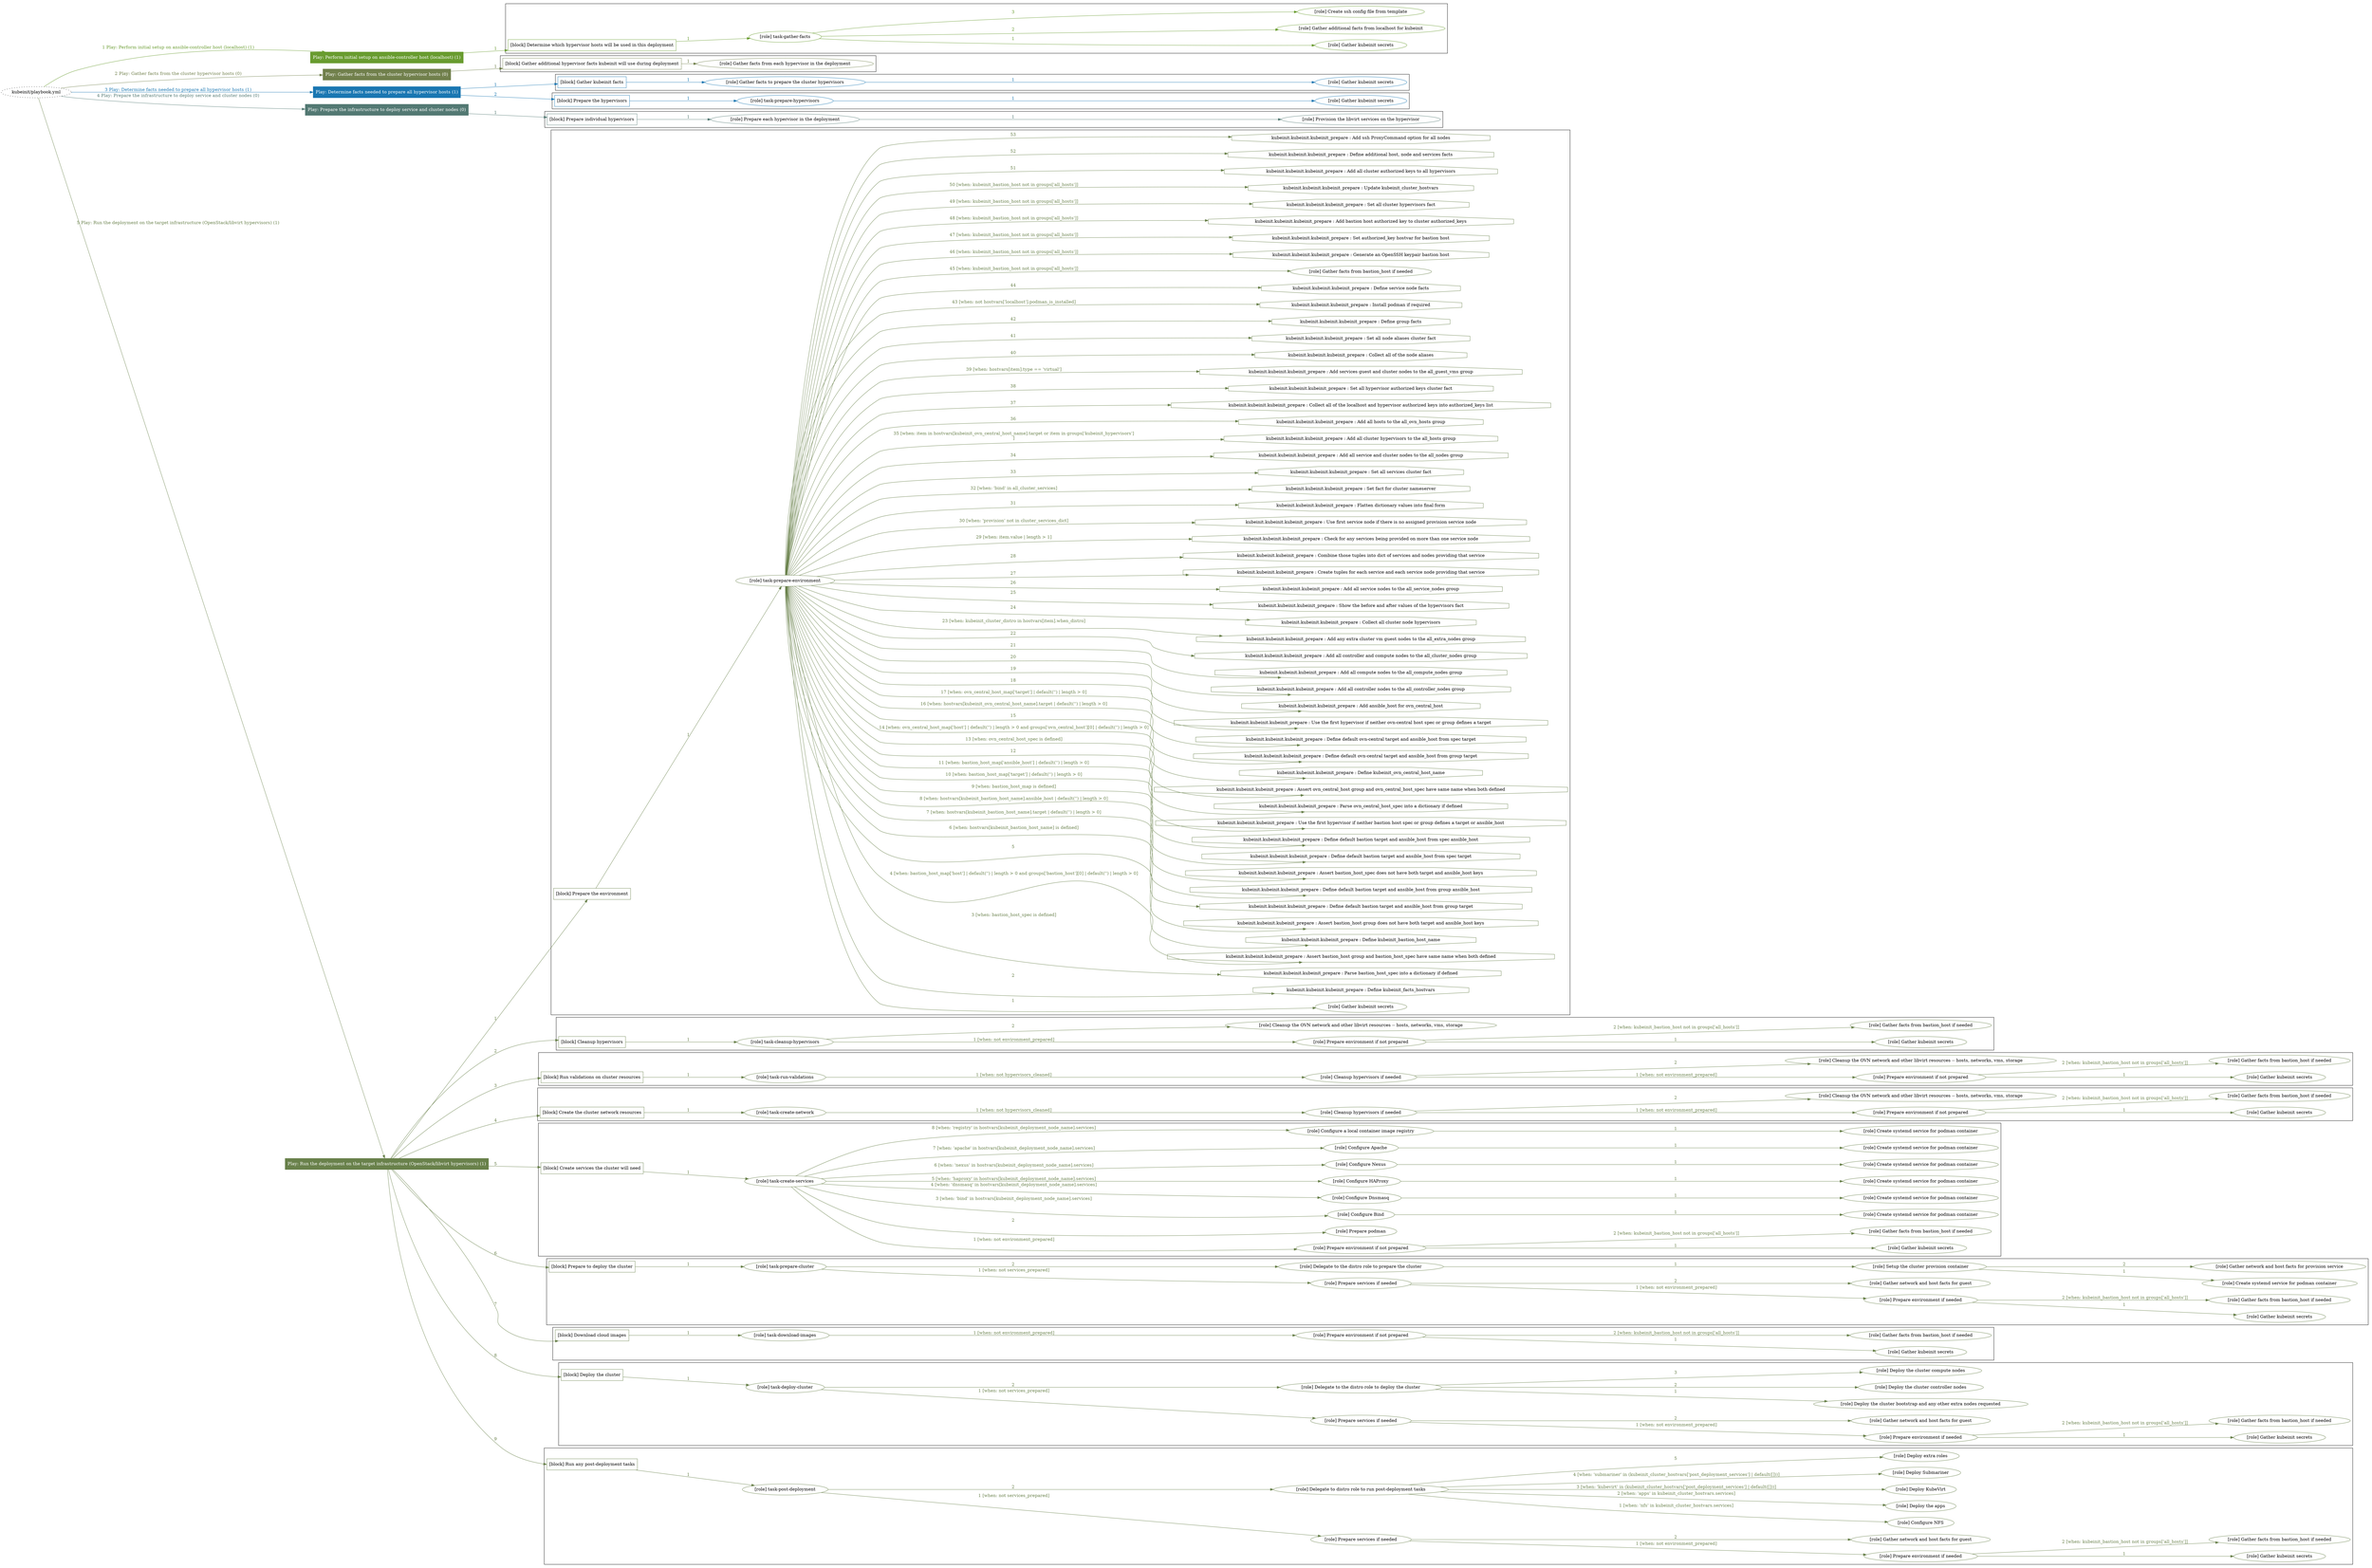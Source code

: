 digraph {
	graph [concentrate=true ordering=in rankdir=LR ratio=fill]
	edge [esep=5 sep=10]
	"kubeinit/playbook.yml" [URL="/home/runner/work/kubeinit/kubeinit/kubeinit/playbook.yml" id=playbook_208e21a6 style=dotted]
	"kubeinit/playbook.yml" -> play_8aa645d3 [label="1 Play: Perform initial setup on ansible-controller host (localhost) (1)" color="#699c30" fontcolor="#699c30" id=edge_play_8aa645d3 labeltooltip="1 Play: Perform initial setup on ansible-controller host (localhost) (1)" tooltip="1 Play: Perform initial setup on ansible-controller host (localhost) (1)"]
	subgraph "Play: Perform initial setup on ansible-controller host (localhost) (1)" {
		play_8aa645d3 [label="Play: Perform initial setup on ansible-controller host (localhost) (1)" URL="/home/runner/work/kubeinit/kubeinit/kubeinit/playbook.yml" color="#699c30" fontcolor="#ffffff" id=play_8aa645d3 shape=box style=filled tooltip=localhost]
		play_8aa645d3 -> block_18fb43b2 [label=1 color="#699c30" fontcolor="#699c30" id=edge_block_18fb43b2 labeltooltip=1 tooltip=1]
		subgraph cluster_block_18fb43b2 {
			block_18fb43b2 [label="[block] Determine which hypervisor hosts will be used in this deployment" URL="/home/runner/work/kubeinit/kubeinit/kubeinit/playbook.yml" color="#699c30" id=block_18fb43b2 labeltooltip="Determine which hypervisor hosts will be used in this deployment" shape=box tooltip="Determine which hypervisor hosts will be used in this deployment"]
			block_18fb43b2 -> role_e065bce7 [label="1 " color="#699c30" fontcolor="#699c30" id=edge_role_e065bce7 labeltooltip="1 " tooltip="1 "]
			subgraph "task-gather-facts" {
				role_e065bce7 [label="[role] task-gather-facts" URL="/home/runner/work/kubeinit/kubeinit/kubeinit/playbook.yml" color="#699c30" id=role_e065bce7 tooltip="task-gather-facts"]
				role_e065bce7 -> role_5c27fea4 [label="1 " color="#699c30" fontcolor="#699c30" id=edge_role_5c27fea4 labeltooltip="1 " tooltip="1 "]
				subgraph "Gather kubeinit secrets" {
					role_5c27fea4 [label="[role] Gather kubeinit secrets" URL="/home/runner/.ansible/collections/ansible_collections/kubeinit/kubeinit/roles/kubeinit_prepare/tasks/build_hypervisors_group.yml" color="#699c30" id=role_5c27fea4 tooltip="Gather kubeinit secrets"]
				}
				role_e065bce7 -> role_c4b20e1b [label="2 " color="#699c30" fontcolor="#699c30" id=edge_role_c4b20e1b labeltooltip="2 " tooltip="2 "]
				subgraph "Gather additional facts from localhost for kubeinit" {
					role_c4b20e1b [label="[role] Gather additional facts from localhost for kubeinit" URL="/home/runner/.ansible/collections/ansible_collections/kubeinit/kubeinit/roles/kubeinit_prepare/tasks/build_hypervisors_group.yml" color="#699c30" id=role_c4b20e1b tooltip="Gather additional facts from localhost for kubeinit"]
				}
				role_e065bce7 -> role_f27926a2 [label="3 " color="#699c30" fontcolor="#699c30" id=edge_role_f27926a2 labeltooltip="3 " tooltip="3 "]
				subgraph "Create ssh config file from template" {
					role_f27926a2 [label="[role] Create ssh config file from template" URL="/home/runner/.ansible/collections/ansible_collections/kubeinit/kubeinit/roles/kubeinit_prepare/tasks/build_hypervisors_group.yml" color="#699c30" id=role_f27926a2 tooltip="Create ssh config file from template"]
				}
			}
		}
	}
	"kubeinit/playbook.yml" -> play_5b480085 [label="2 Play: Gather facts from the cluster hypervisor hosts (0)" color="#71804c" fontcolor="#71804c" id=edge_play_5b480085 labeltooltip="2 Play: Gather facts from the cluster hypervisor hosts (0)" tooltip="2 Play: Gather facts from the cluster hypervisor hosts (0)"]
	subgraph "Play: Gather facts from the cluster hypervisor hosts (0)" {
		play_5b480085 [label="Play: Gather facts from the cluster hypervisor hosts (0)" URL="/home/runner/work/kubeinit/kubeinit/kubeinit/playbook.yml" color="#71804c" fontcolor="#ffffff" id=play_5b480085 shape=box style=filled tooltip="Play: Gather facts from the cluster hypervisor hosts (0)"]
		play_5b480085 -> block_a9e3ac1d [label=1 color="#71804c" fontcolor="#71804c" id=edge_block_a9e3ac1d labeltooltip=1 tooltip=1]
		subgraph cluster_block_a9e3ac1d {
			block_a9e3ac1d [label="[block] Gather additional hypervisor facts kubeinit will use during deployment" URL="/home/runner/work/kubeinit/kubeinit/kubeinit/playbook.yml" color="#71804c" id=block_a9e3ac1d labeltooltip="Gather additional hypervisor facts kubeinit will use during deployment" shape=box tooltip="Gather additional hypervisor facts kubeinit will use during deployment"]
			block_a9e3ac1d -> role_86379b8b [label="1 " color="#71804c" fontcolor="#71804c" id=edge_role_86379b8b labeltooltip="1 " tooltip="1 "]
			subgraph "Gather facts from each hypervisor in the deployment" {
				role_86379b8b [label="[role] Gather facts from each hypervisor in the deployment" URL="/home/runner/work/kubeinit/kubeinit/kubeinit/playbook.yml" color="#71804c" id=role_86379b8b tooltip="Gather facts from each hypervisor in the deployment"]
			}
		}
	}
	"kubeinit/playbook.yml" -> play_f0ba9d6c [label="3 Play: Determine facts needed to prepare all hypervisor hosts (1)" color="#1a77b2" fontcolor="#1a77b2" id=edge_play_f0ba9d6c labeltooltip="3 Play: Determine facts needed to prepare all hypervisor hosts (1)" tooltip="3 Play: Determine facts needed to prepare all hypervisor hosts (1)"]
	subgraph "Play: Determine facts needed to prepare all hypervisor hosts (1)" {
		play_f0ba9d6c [label="Play: Determine facts needed to prepare all hypervisor hosts (1)" URL="/home/runner/work/kubeinit/kubeinit/kubeinit/playbook.yml" color="#1a77b2" fontcolor="#ffffff" id=play_f0ba9d6c shape=box style=filled tooltip=localhost]
		play_f0ba9d6c -> block_94e75532 [label=1 color="#1a77b2" fontcolor="#1a77b2" id=edge_block_94e75532 labeltooltip=1 tooltip=1]
		subgraph cluster_block_94e75532 {
			block_94e75532 [label="[block] Gather kubeinit facts" URL="/home/runner/work/kubeinit/kubeinit/kubeinit/playbook.yml" color="#1a77b2" id=block_94e75532 labeltooltip="Gather kubeinit facts" shape=box tooltip="Gather kubeinit facts"]
			block_94e75532 -> role_0e67b54b [label="1 " color="#1a77b2" fontcolor="#1a77b2" id=edge_role_0e67b54b labeltooltip="1 " tooltip="1 "]
			subgraph "Gather facts to prepare the cluster hypervisors" {
				role_0e67b54b [label="[role] Gather facts to prepare the cluster hypervisors" URL="/home/runner/work/kubeinit/kubeinit/kubeinit/playbook.yml" color="#1a77b2" id=role_0e67b54b tooltip="Gather facts to prepare the cluster hypervisors"]
				role_0e67b54b -> role_91e21648 [label="1 " color="#1a77b2" fontcolor="#1a77b2" id=edge_role_91e21648 labeltooltip="1 " tooltip="1 "]
				subgraph "Gather kubeinit secrets" {
					role_91e21648 [label="[role] Gather kubeinit secrets" URL="/home/runner/.ansible/collections/ansible_collections/kubeinit/kubeinit/roles/kubeinit_prepare/tasks/gather_kubeinit_facts.yml" color="#1a77b2" id=role_91e21648 tooltip="Gather kubeinit secrets"]
				}
			}
		}
		play_f0ba9d6c -> block_26153bbc [label=2 color="#1a77b2" fontcolor="#1a77b2" id=edge_block_26153bbc labeltooltip=2 tooltip=2]
		subgraph cluster_block_26153bbc {
			block_26153bbc [label="[block] Prepare the hypervisors" URL="/home/runner/work/kubeinit/kubeinit/kubeinit/playbook.yml" color="#1a77b2" id=block_26153bbc labeltooltip="Prepare the hypervisors" shape=box tooltip="Prepare the hypervisors"]
			block_26153bbc -> role_31c9d00e [label="1 " color="#1a77b2" fontcolor="#1a77b2" id=edge_role_31c9d00e labeltooltip="1 " tooltip="1 "]
			subgraph "task-prepare-hypervisors" {
				role_31c9d00e [label="[role] task-prepare-hypervisors" URL="/home/runner/work/kubeinit/kubeinit/kubeinit/playbook.yml" color="#1a77b2" id=role_31c9d00e tooltip="task-prepare-hypervisors"]
				role_31c9d00e -> role_9c22dd4b [label="1 " color="#1a77b2" fontcolor="#1a77b2" id=edge_role_9c22dd4b labeltooltip="1 " tooltip="1 "]
				subgraph "Gather kubeinit secrets" {
					role_9c22dd4b [label="[role] Gather kubeinit secrets" URL="/home/runner/.ansible/collections/ansible_collections/kubeinit/kubeinit/roles/kubeinit_prepare/tasks/gather_kubeinit_facts.yml" color="#1a77b2" id=role_9c22dd4b tooltip="Gather kubeinit secrets"]
				}
			}
		}
	}
	"kubeinit/playbook.yml" -> play_f0bc2a10 [label="4 Play: Prepare the infrastructure to deploy service and cluster nodes (0)" color="#537973" fontcolor="#537973" id=edge_play_f0bc2a10 labeltooltip="4 Play: Prepare the infrastructure to deploy service and cluster nodes (0)" tooltip="4 Play: Prepare the infrastructure to deploy service and cluster nodes (0)"]
	subgraph "Play: Prepare the infrastructure to deploy service and cluster nodes (0)" {
		play_f0bc2a10 [label="Play: Prepare the infrastructure to deploy service and cluster nodes (0)" URL="/home/runner/work/kubeinit/kubeinit/kubeinit/playbook.yml" color="#537973" fontcolor="#ffffff" id=play_f0bc2a10 shape=box style=filled tooltip="Play: Prepare the infrastructure to deploy service and cluster nodes (0)"]
		play_f0bc2a10 -> block_80459ecf [label=1 color="#537973" fontcolor="#537973" id=edge_block_80459ecf labeltooltip=1 tooltip=1]
		subgraph cluster_block_80459ecf {
			block_80459ecf [label="[block] Prepare individual hypervisors" URL="/home/runner/work/kubeinit/kubeinit/kubeinit/playbook.yml" color="#537973" id=block_80459ecf labeltooltip="Prepare individual hypervisors" shape=box tooltip="Prepare individual hypervisors"]
			block_80459ecf -> role_d538e22c [label="1 " color="#537973" fontcolor="#537973" id=edge_role_d538e22c labeltooltip="1 " tooltip="1 "]
			subgraph "Prepare each hypervisor in the deployment" {
				role_d538e22c [label="[role] Prepare each hypervisor in the deployment" URL="/home/runner/work/kubeinit/kubeinit/kubeinit/playbook.yml" color="#537973" id=role_d538e22c tooltip="Prepare each hypervisor in the deployment"]
				role_d538e22c -> role_d83d02ff [label="1 " color="#537973" fontcolor="#537973" id=edge_role_d83d02ff labeltooltip="1 " tooltip="1 "]
				subgraph "Provision the libvirt services on the hypervisor" {
					role_d83d02ff [label="[role] Provision the libvirt services on the hypervisor" URL="/home/runner/.ansible/collections/ansible_collections/kubeinit/kubeinit/roles/kubeinit_prepare/tasks/prepare_hypervisor.yml" color="#537973" id=role_d83d02ff tooltip="Provision the libvirt services on the hypervisor"]
				}
			}
		}
	}
	"kubeinit/playbook.yml" -> play_1885a8c8 [label="5 Play: Run the deployment on the target infrastructure (OpenStack/libvirt hypervisors) (1)" color="#69814b" fontcolor="#69814b" id=edge_play_1885a8c8 labeltooltip="5 Play: Run the deployment on the target infrastructure (OpenStack/libvirt hypervisors) (1)" tooltip="5 Play: Run the deployment on the target infrastructure (OpenStack/libvirt hypervisors) (1)"]
	subgraph "Play: Run the deployment on the target infrastructure (OpenStack/libvirt hypervisors) (1)" {
		play_1885a8c8 [label="Play: Run the deployment on the target infrastructure (OpenStack/libvirt hypervisors) (1)" URL="/home/runner/work/kubeinit/kubeinit/kubeinit/playbook.yml" color="#69814b" fontcolor="#ffffff" id=play_1885a8c8 shape=box style=filled tooltip=localhost]
		play_1885a8c8 -> block_a3abc583 [label=1 color="#69814b" fontcolor="#69814b" id=edge_block_a3abc583 labeltooltip=1 tooltip=1]
		subgraph cluster_block_a3abc583 {
			block_a3abc583 [label="[block] Prepare the environment" URL="/home/runner/work/kubeinit/kubeinit/kubeinit/playbook.yml" color="#69814b" id=block_a3abc583 labeltooltip="Prepare the environment" shape=box tooltip="Prepare the environment"]
			block_a3abc583 -> role_a7bfac73 [label="1 " color="#69814b" fontcolor="#69814b" id=edge_role_a7bfac73 labeltooltip="1 " tooltip="1 "]
			subgraph "task-prepare-environment" {
				role_a7bfac73 [label="[role] task-prepare-environment" URL="/home/runner/work/kubeinit/kubeinit/kubeinit/playbook.yml" color="#69814b" id=role_a7bfac73 tooltip="task-prepare-environment"]
				role_a7bfac73 -> role_ebcc31f1 [label="1 " color="#69814b" fontcolor="#69814b" id=edge_role_ebcc31f1 labeltooltip="1 " tooltip="1 "]
				subgraph "Gather kubeinit secrets" {
					role_ebcc31f1 [label="[role] Gather kubeinit secrets" URL="/home/runner/.ansible/collections/ansible_collections/kubeinit/kubeinit/roles/kubeinit_prepare/tasks/gather_kubeinit_facts.yml" color="#69814b" id=role_ebcc31f1 tooltip="Gather kubeinit secrets"]
				}
				task_f54d3c2b [label="kubeinit.kubeinit.kubeinit_prepare : Define kubeinit_facts_hostvars" URL="/home/runner/.ansible/collections/ansible_collections/kubeinit/kubeinit/roles/kubeinit_prepare/tasks/main.yml" color="#69814b" id=task_f54d3c2b shape=octagon tooltip="kubeinit.kubeinit.kubeinit_prepare : Define kubeinit_facts_hostvars"]
				role_a7bfac73 -> task_f54d3c2b [label="2 " color="#69814b" fontcolor="#69814b" id=edge_task_f54d3c2b labeltooltip="2 " tooltip="2 "]
				task_3c86a683 [label="kubeinit.kubeinit.kubeinit_prepare : Parse bastion_host_spec into a dictionary if defined" URL="/home/runner/.ansible/collections/ansible_collections/kubeinit/kubeinit/roles/kubeinit_prepare/tasks/main.yml" color="#69814b" id=task_3c86a683 shape=octagon tooltip="kubeinit.kubeinit.kubeinit_prepare : Parse bastion_host_spec into a dictionary if defined"]
				role_a7bfac73 -> task_3c86a683 [label="3 [when: bastion_host_spec is defined]" color="#69814b" fontcolor="#69814b" id=edge_task_3c86a683 labeltooltip="3 [when: bastion_host_spec is defined]" tooltip="3 [when: bastion_host_spec is defined]"]
				task_182109ba [label="kubeinit.kubeinit.kubeinit_prepare : Assert bastion_host group and bastion_host_spec have same name when both defined" URL="/home/runner/.ansible/collections/ansible_collections/kubeinit/kubeinit/roles/kubeinit_prepare/tasks/main.yml" color="#69814b" id=task_182109ba shape=octagon tooltip="kubeinit.kubeinit.kubeinit_prepare : Assert bastion_host group and bastion_host_spec have same name when both defined"]
				role_a7bfac73 -> task_182109ba [label="4 [when: bastion_host_map['host'] | default('') | length > 0 and groups['bastion_host'][0] | default('') | length > 0]" color="#69814b" fontcolor="#69814b" id=edge_task_182109ba labeltooltip="4 [when: bastion_host_map['host'] | default('') | length > 0 and groups['bastion_host'][0] | default('') | length > 0]" tooltip="4 [when: bastion_host_map['host'] | default('') | length > 0 and groups['bastion_host'][0] | default('') | length > 0]"]
				task_f27b2a04 [label="kubeinit.kubeinit.kubeinit_prepare : Define kubeinit_bastion_host_name" URL="/home/runner/.ansible/collections/ansible_collections/kubeinit/kubeinit/roles/kubeinit_prepare/tasks/main.yml" color="#69814b" id=task_f27b2a04 shape=octagon tooltip="kubeinit.kubeinit.kubeinit_prepare : Define kubeinit_bastion_host_name"]
				role_a7bfac73 -> task_f27b2a04 [label="5 " color="#69814b" fontcolor="#69814b" id=edge_task_f27b2a04 labeltooltip="5 " tooltip="5 "]
				task_6f2a2e71 [label="kubeinit.kubeinit.kubeinit_prepare : Assert bastion_host group does not have both target and ansible_host keys" URL="/home/runner/.ansible/collections/ansible_collections/kubeinit/kubeinit/roles/kubeinit_prepare/tasks/main.yml" color="#69814b" id=task_6f2a2e71 shape=octagon tooltip="kubeinit.kubeinit.kubeinit_prepare : Assert bastion_host group does not have both target and ansible_host keys"]
				role_a7bfac73 -> task_6f2a2e71 [label="6 [when: hostvars[kubeinit_bastion_host_name] is defined]" color="#69814b" fontcolor="#69814b" id=edge_task_6f2a2e71 labeltooltip="6 [when: hostvars[kubeinit_bastion_host_name] is defined]" tooltip="6 [when: hostvars[kubeinit_bastion_host_name] is defined]"]
				task_17a3a02c [label="kubeinit.kubeinit.kubeinit_prepare : Define default bastion target and ansible_host from group target" URL="/home/runner/.ansible/collections/ansible_collections/kubeinit/kubeinit/roles/kubeinit_prepare/tasks/main.yml" color="#69814b" id=task_17a3a02c shape=octagon tooltip="kubeinit.kubeinit.kubeinit_prepare : Define default bastion target and ansible_host from group target"]
				role_a7bfac73 -> task_17a3a02c [label="7 [when: hostvars[kubeinit_bastion_host_name].target | default('') | length > 0]" color="#69814b" fontcolor="#69814b" id=edge_task_17a3a02c labeltooltip="7 [when: hostvars[kubeinit_bastion_host_name].target | default('') | length > 0]" tooltip="7 [when: hostvars[kubeinit_bastion_host_name].target | default('') | length > 0]"]
				task_49771a0e [label="kubeinit.kubeinit.kubeinit_prepare : Define default bastion target and ansible_host from group ansible_host" URL="/home/runner/.ansible/collections/ansible_collections/kubeinit/kubeinit/roles/kubeinit_prepare/tasks/main.yml" color="#69814b" id=task_49771a0e shape=octagon tooltip="kubeinit.kubeinit.kubeinit_prepare : Define default bastion target and ansible_host from group ansible_host"]
				role_a7bfac73 -> task_49771a0e [label="8 [when: hostvars[kubeinit_bastion_host_name].ansible_host | default('') | length > 0]" color="#69814b" fontcolor="#69814b" id=edge_task_49771a0e labeltooltip="8 [when: hostvars[kubeinit_bastion_host_name].ansible_host | default('') | length > 0]" tooltip="8 [when: hostvars[kubeinit_bastion_host_name].ansible_host | default('') | length > 0]"]
				task_d40e4a97 [label="kubeinit.kubeinit.kubeinit_prepare : Assert bastion_host_spec does not have both target and ansible_host keys" URL="/home/runner/.ansible/collections/ansible_collections/kubeinit/kubeinit/roles/kubeinit_prepare/tasks/main.yml" color="#69814b" id=task_d40e4a97 shape=octagon tooltip="kubeinit.kubeinit.kubeinit_prepare : Assert bastion_host_spec does not have both target and ansible_host keys"]
				role_a7bfac73 -> task_d40e4a97 [label="9 [when: bastion_host_map is defined]" color="#69814b" fontcolor="#69814b" id=edge_task_d40e4a97 labeltooltip="9 [when: bastion_host_map is defined]" tooltip="9 [when: bastion_host_map is defined]"]
				task_4e5c7f13 [label="kubeinit.kubeinit.kubeinit_prepare : Define default bastion target and ansible_host from spec target" URL="/home/runner/.ansible/collections/ansible_collections/kubeinit/kubeinit/roles/kubeinit_prepare/tasks/main.yml" color="#69814b" id=task_4e5c7f13 shape=octagon tooltip="kubeinit.kubeinit.kubeinit_prepare : Define default bastion target and ansible_host from spec target"]
				role_a7bfac73 -> task_4e5c7f13 [label="10 [when: bastion_host_map['target'] | default('') | length > 0]" color="#69814b" fontcolor="#69814b" id=edge_task_4e5c7f13 labeltooltip="10 [when: bastion_host_map['target'] | default('') | length > 0]" tooltip="10 [when: bastion_host_map['target'] | default('') | length > 0]"]
				task_f424554a [label="kubeinit.kubeinit.kubeinit_prepare : Define default bastion target and ansible_host from spec ansible_host" URL="/home/runner/.ansible/collections/ansible_collections/kubeinit/kubeinit/roles/kubeinit_prepare/tasks/main.yml" color="#69814b" id=task_f424554a shape=octagon tooltip="kubeinit.kubeinit.kubeinit_prepare : Define default bastion target and ansible_host from spec ansible_host"]
				role_a7bfac73 -> task_f424554a [label="11 [when: bastion_host_map['ansible_host'] | default('') | length > 0]" color="#69814b" fontcolor="#69814b" id=edge_task_f424554a labeltooltip="11 [when: bastion_host_map['ansible_host'] | default('') | length > 0]" tooltip="11 [when: bastion_host_map['ansible_host'] | default('') | length > 0]"]
				task_97a9b4c1 [label="kubeinit.kubeinit.kubeinit_prepare : Use the first hypervisor if neither bastion host spec or group defines a target or ansible_host" URL="/home/runner/.ansible/collections/ansible_collections/kubeinit/kubeinit/roles/kubeinit_prepare/tasks/main.yml" color="#69814b" id=task_97a9b4c1 shape=octagon tooltip="kubeinit.kubeinit.kubeinit_prepare : Use the first hypervisor if neither bastion host spec or group defines a target or ansible_host"]
				role_a7bfac73 -> task_97a9b4c1 [label="12 " color="#69814b" fontcolor="#69814b" id=edge_task_97a9b4c1 labeltooltip="12 " tooltip="12 "]
				task_a3f0263e [label="kubeinit.kubeinit.kubeinit_prepare : Parse ovn_central_host_spec into a dictionary if defined" URL="/home/runner/.ansible/collections/ansible_collections/kubeinit/kubeinit/roles/kubeinit_prepare/tasks/main.yml" color="#69814b" id=task_a3f0263e shape=octagon tooltip="kubeinit.kubeinit.kubeinit_prepare : Parse ovn_central_host_spec into a dictionary if defined"]
				role_a7bfac73 -> task_a3f0263e [label="13 [when: ovn_central_host_spec is defined]" color="#69814b" fontcolor="#69814b" id=edge_task_a3f0263e labeltooltip="13 [when: ovn_central_host_spec is defined]" tooltip="13 [when: ovn_central_host_spec is defined]"]
				task_30424614 [label="kubeinit.kubeinit.kubeinit_prepare : Assert ovn_central_host group and ovn_central_host_spec have same name when both defined" URL="/home/runner/.ansible/collections/ansible_collections/kubeinit/kubeinit/roles/kubeinit_prepare/tasks/main.yml" color="#69814b" id=task_30424614 shape=octagon tooltip="kubeinit.kubeinit.kubeinit_prepare : Assert ovn_central_host group and ovn_central_host_spec have same name when both defined"]
				role_a7bfac73 -> task_30424614 [label="14 [when: ovn_central_host_map['host'] | default('') | length > 0 and groups['ovn_central_host'][0] | default('') | length > 0]" color="#69814b" fontcolor="#69814b" id=edge_task_30424614 labeltooltip="14 [when: ovn_central_host_map['host'] | default('') | length > 0 and groups['ovn_central_host'][0] | default('') | length > 0]" tooltip="14 [when: ovn_central_host_map['host'] | default('') | length > 0 and groups['ovn_central_host'][0] | default('') | length > 0]"]
				task_1ef9b5cd [label="kubeinit.kubeinit.kubeinit_prepare : Define kubeinit_ovn_central_host_name" URL="/home/runner/.ansible/collections/ansible_collections/kubeinit/kubeinit/roles/kubeinit_prepare/tasks/main.yml" color="#69814b" id=task_1ef9b5cd shape=octagon tooltip="kubeinit.kubeinit.kubeinit_prepare : Define kubeinit_ovn_central_host_name"]
				role_a7bfac73 -> task_1ef9b5cd [label="15 " color="#69814b" fontcolor="#69814b" id=edge_task_1ef9b5cd labeltooltip="15 " tooltip="15 "]
				task_17d7fb87 [label="kubeinit.kubeinit.kubeinit_prepare : Define default ovn-central target and ansible_host from group target" URL="/home/runner/.ansible/collections/ansible_collections/kubeinit/kubeinit/roles/kubeinit_prepare/tasks/main.yml" color="#69814b" id=task_17d7fb87 shape=octagon tooltip="kubeinit.kubeinit.kubeinit_prepare : Define default ovn-central target and ansible_host from group target"]
				role_a7bfac73 -> task_17d7fb87 [label="16 [when: hostvars[kubeinit_ovn_central_host_name].target | default('') | length > 0]" color="#69814b" fontcolor="#69814b" id=edge_task_17d7fb87 labeltooltip="16 [when: hostvars[kubeinit_ovn_central_host_name].target | default('') | length > 0]" tooltip="16 [when: hostvars[kubeinit_ovn_central_host_name].target | default('') | length > 0]"]
				task_561e38d0 [label="kubeinit.kubeinit.kubeinit_prepare : Define default ovn-central target and ansible_host from spec target" URL="/home/runner/.ansible/collections/ansible_collections/kubeinit/kubeinit/roles/kubeinit_prepare/tasks/main.yml" color="#69814b" id=task_561e38d0 shape=octagon tooltip="kubeinit.kubeinit.kubeinit_prepare : Define default ovn-central target and ansible_host from spec target"]
				role_a7bfac73 -> task_561e38d0 [label="17 [when: ovn_central_host_map['target'] | default('') | length > 0]" color="#69814b" fontcolor="#69814b" id=edge_task_561e38d0 labeltooltip="17 [when: ovn_central_host_map['target'] | default('') | length > 0]" tooltip="17 [when: ovn_central_host_map['target'] | default('') | length > 0]"]
				task_3c394bf2 [label="kubeinit.kubeinit.kubeinit_prepare : Use the first hypervisor if neither ovn-central host spec or group defines a target" URL="/home/runner/.ansible/collections/ansible_collections/kubeinit/kubeinit/roles/kubeinit_prepare/tasks/main.yml" color="#69814b" id=task_3c394bf2 shape=octagon tooltip="kubeinit.kubeinit.kubeinit_prepare : Use the first hypervisor if neither ovn-central host spec or group defines a target"]
				role_a7bfac73 -> task_3c394bf2 [label="18 " color="#69814b" fontcolor="#69814b" id=edge_task_3c394bf2 labeltooltip="18 " tooltip="18 "]
				task_78f24d54 [label="kubeinit.kubeinit.kubeinit_prepare : Add ansible_host for ovn_central_host" URL="/home/runner/.ansible/collections/ansible_collections/kubeinit/kubeinit/roles/kubeinit_prepare/tasks/main.yml" color="#69814b" id=task_78f24d54 shape=octagon tooltip="kubeinit.kubeinit.kubeinit_prepare : Add ansible_host for ovn_central_host"]
				role_a7bfac73 -> task_78f24d54 [label="19 " color="#69814b" fontcolor="#69814b" id=edge_task_78f24d54 labeltooltip="19 " tooltip="19 "]
				task_67ff2edf [label="kubeinit.kubeinit.kubeinit_prepare : Add all controller nodes to the all_controller_nodes group" URL="/home/runner/.ansible/collections/ansible_collections/kubeinit/kubeinit/roles/kubeinit_prepare/tasks/prepare_groups.yml" color="#69814b" id=task_67ff2edf shape=octagon tooltip="kubeinit.kubeinit.kubeinit_prepare : Add all controller nodes to the all_controller_nodes group"]
				role_a7bfac73 -> task_67ff2edf [label="20 " color="#69814b" fontcolor="#69814b" id=edge_task_67ff2edf labeltooltip="20 " tooltip="20 "]
				task_57031ece [label="kubeinit.kubeinit.kubeinit_prepare : Add all compute nodes to the all_compute_nodes group" URL="/home/runner/.ansible/collections/ansible_collections/kubeinit/kubeinit/roles/kubeinit_prepare/tasks/prepare_groups.yml" color="#69814b" id=task_57031ece shape=octagon tooltip="kubeinit.kubeinit.kubeinit_prepare : Add all compute nodes to the all_compute_nodes group"]
				role_a7bfac73 -> task_57031ece [label="21 " color="#69814b" fontcolor="#69814b" id=edge_task_57031ece labeltooltip="21 " tooltip="21 "]
				task_64b4d5de [label="kubeinit.kubeinit.kubeinit_prepare : Add all controller and compute nodes to the all_cluster_nodes group" URL="/home/runner/.ansible/collections/ansible_collections/kubeinit/kubeinit/roles/kubeinit_prepare/tasks/prepare_groups.yml" color="#69814b" id=task_64b4d5de shape=octagon tooltip="kubeinit.kubeinit.kubeinit_prepare : Add all controller and compute nodes to the all_cluster_nodes group"]
				role_a7bfac73 -> task_64b4d5de [label="22 " color="#69814b" fontcolor="#69814b" id=edge_task_64b4d5de labeltooltip="22 " tooltip="22 "]
				task_d281b5ee [label="kubeinit.kubeinit.kubeinit_prepare : Add any extra cluster vm guest nodes to the all_extra_nodes group" URL="/home/runner/.ansible/collections/ansible_collections/kubeinit/kubeinit/roles/kubeinit_prepare/tasks/prepare_groups.yml" color="#69814b" id=task_d281b5ee shape=octagon tooltip="kubeinit.kubeinit.kubeinit_prepare : Add any extra cluster vm guest nodes to the all_extra_nodes group"]
				role_a7bfac73 -> task_d281b5ee [label="23 [when: kubeinit_cluster_distro in hostvars[item].when_distro]" color="#69814b" fontcolor="#69814b" id=edge_task_d281b5ee labeltooltip="23 [when: kubeinit_cluster_distro in hostvars[item].when_distro]" tooltip="23 [when: kubeinit_cluster_distro in hostvars[item].when_distro]"]
				task_992d74b6 [label="kubeinit.kubeinit.kubeinit_prepare : Collect all cluster node hypervisors" URL="/home/runner/.ansible/collections/ansible_collections/kubeinit/kubeinit/roles/kubeinit_prepare/tasks/prepare_groups.yml" color="#69814b" id=task_992d74b6 shape=octagon tooltip="kubeinit.kubeinit.kubeinit_prepare : Collect all cluster node hypervisors"]
				role_a7bfac73 -> task_992d74b6 [label="24 " color="#69814b" fontcolor="#69814b" id=edge_task_992d74b6 labeltooltip="24 " tooltip="24 "]
				task_9369b92f [label="kubeinit.kubeinit.kubeinit_prepare : Show the before and after values of the hypervisors fact" URL="/home/runner/.ansible/collections/ansible_collections/kubeinit/kubeinit/roles/kubeinit_prepare/tasks/prepare_groups.yml" color="#69814b" id=task_9369b92f shape=octagon tooltip="kubeinit.kubeinit.kubeinit_prepare : Show the before and after values of the hypervisors fact"]
				role_a7bfac73 -> task_9369b92f [label="25 " color="#69814b" fontcolor="#69814b" id=edge_task_9369b92f labeltooltip="25 " tooltip="25 "]
				task_51883ca4 [label="kubeinit.kubeinit.kubeinit_prepare : Add all service nodes to the all_service_nodes group" URL="/home/runner/.ansible/collections/ansible_collections/kubeinit/kubeinit/roles/kubeinit_prepare/tasks/prepare_groups.yml" color="#69814b" id=task_51883ca4 shape=octagon tooltip="kubeinit.kubeinit.kubeinit_prepare : Add all service nodes to the all_service_nodes group"]
				role_a7bfac73 -> task_51883ca4 [label="26 " color="#69814b" fontcolor="#69814b" id=edge_task_51883ca4 labeltooltip="26 " tooltip="26 "]
				task_da86abcc [label="kubeinit.kubeinit.kubeinit_prepare : Create tuples for each service and each service node providing that service" URL="/home/runner/.ansible/collections/ansible_collections/kubeinit/kubeinit/roles/kubeinit_prepare/tasks/prepare_groups.yml" color="#69814b" id=task_da86abcc shape=octagon tooltip="kubeinit.kubeinit.kubeinit_prepare : Create tuples for each service and each service node providing that service"]
				role_a7bfac73 -> task_da86abcc [label="27 " color="#69814b" fontcolor="#69814b" id=edge_task_da86abcc labeltooltip="27 " tooltip="27 "]
				task_1921a89c [label="kubeinit.kubeinit.kubeinit_prepare : Combine those tuples into dict of services and nodes providing that service" URL="/home/runner/.ansible/collections/ansible_collections/kubeinit/kubeinit/roles/kubeinit_prepare/tasks/prepare_groups.yml" color="#69814b" id=task_1921a89c shape=octagon tooltip="kubeinit.kubeinit.kubeinit_prepare : Combine those tuples into dict of services and nodes providing that service"]
				role_a7bfac73 -> task_1921a89c [label="28 " color="#69814b" fontcolor="#69814b" id=edge_task_1921a89c labeltooltip="28 " tooltip="28 "]
				task_b82a350b [label="kubeinit.kubeinit.kubeinit_prepare : Check for any services being provided on more than one service node" URL="/home/runner/.ansible/collections/ansible_collections/kubeinit/kubeinit/roles/kubeinit_prepare/tasks/prepare_groups.yml" color="#69814b" id=task_b82a350b shape=octagon tooltip="kubeinit.kubeinit.kubeinit_prepare : Check for any services being provided on more than one service node"]
				role_a7bfac73 -> task_b82a350b [label="29 [when: item.value | length > 1]" color="#69814b" fontcolor="#69814b" id=edge_task_b82a350b labeltooltip="29 [when: item.value | length > 1]" tooltip="29 [when: item.value | length > 1]"]
				task_f086ab5a [label="kubeinit.kubeinit.kubeinit_prepare : Use first service node if there is no assigned provision service node" URL="/home/runner/.ansible/collections/ansible_collections/kubeinit/kubeinit/roles/kubeinit_prepare/tasks/prepare_groups.yml" color="#69814b" id=task_f086ab5a shape=octagon tooltip="kubeinit.kubeinit.kubeinit_prepare : Use first service node if there is no assigned provision service node"]
				role_a7bfac73 -> task_f086ab5a [label="30 [when: 'provision' not in cluster_services_dict]" color="#69814b" fontcolor="#69814b" id=edge_task_f086ab5a labeltooltip="30 [when: 'provision' not in cluster_services_dict]" tooltip="30 [when: 'provision' not in cluster_services_dict]"]
				task_2156ce4c [label="kubeinit.kubeinit.kubeinit_prepare : Flatten dictionary values into final form" URL="/home/runner/.ansible/collections/ansible_collections/kubeinit/kubeinit/roles/kubeinit_prepare/tasks/prepare_groups.yml" color="#69814b" id=task_2156ce4c shape=octagon tooltip="kubeinit.kubeinit.kubeinit_prepare : Flatten dictionary values into final form"]
				role_a7bfac73 -> task_2156ce4c [label="31 " color="#69814b" fontcolor="#69814b" id=edge_task_2156ce4c labeltooltip="31 " tooltip="31 "]
				task_fe92fbd1 [label="kubeinit.kubeinit.kubeinit_prepare : Set fact for cluster nameserver" URL="/home/runner/.ansible/collections/ansible_collections/kubeinit/kubeinit/roles/kubeinit_prepare/tasks/prepare_groups.yml" color="#69814b" id=task_fe92fbd1 shape=octagon tooltip="kubeinit.kubeinit.kubeinit_prepare : Set fact for cluster nameserver"]
				role_a7bfac73 -> task_fe92fbd1 [label="32 [when: 'bind' in all_cluster_services]" color="#69814b" fontcolor="#69814b" id=edge_task_fe92fbd1 labeltooltip="32 [when: 'bind' in all_cluster_services]" tooltip="32 [when: 'bind' in all_cluster_services]"]
				task_48bdd814 [label="kubeinit.kubeinit.kubeinit_prepare : Set all services cluster fact" URL="/home/runner/.ansible/collections/ansible_collections/kubeinit/kubeinit/roles/kubeinit_prepare/tasks/prepare_groups.yml" color="#69814b" id=task_48bdd814 shape=octagon tooltip="kubeinit.kubeinit.kubeinit_prepare : Set all services cluster fact"]
				role_a7bfac73 -> task_48bdd814 [label="33 " color="#69814b" fontcolor="#69814b" id=edge_task_48bdd814 labeltooltip="33 " tooltip="33 "]
				task_f9f7d23f [label="kubeinit.kubeinit.kubeinit_prepare : Add all service and cluster nodes to the all_nodes group" URL="/home/runner/.ansible/collections/ansible_collections/kubeinit/kubeinit/roles/kubeinit_prepare/tasks/prepare_groups.yml" color="#69814b" id=task_f9f7d23f shape=octagon tooltip="kubeinit.kubeinit.kubeinit_prepare : Add all service and cluster nodes to the all_nodes group"]
				role_a7bfac73 -> task_f9f7d23f [label="34 " color="#69814b" fontcolor="#69814b" id=edge_task_f9f7d23f labeltooltip="34 " tooltip="34 "]
				task_baba2475 [label="kubeinit.kubeinit.kubeinit_prepare : Add all cluster hypervisors to the all_hosts group" URL="/home/runner/.ansible/collections/ansible_collections/kubeinit/kubeinit/roles/kubeinit_prepare/tasks/prepare_groups.yml" color="#69814b" id=task_baba2475 shape=octagon tooltip="kubeinit.kubeinit.kubeinit_prepare : Add all cluster hypervisors to the all_hosts group"]
				role_a7bfac73 -> task_baba2475 [label="35 [when: item in hostvars[kubeinit_ovn_central_host_name].target or item in groups['kubeinit_hypervisors']
]" color="#69814b" fontcolor="#69814b" id=edge_task_baba2475 labeltooltip="35 [when: item in hostvars[kubeinit_ovn_central_host_name].target or item in groups['kubeinit_hypervisors']
]" tooltip="35 [when: item in hostvars[kubeinit_ovn_central_host_name].target or item in groups['kubeinit_hypervisors']
]"]
				task_ca5f88e3 [label="kubeinit.kubeinit.kubeinit_prepare : Add all hosts to the all_ovn_hosts group" URL="/home/runner/.ansible/collections/ansible_collections/kubeinit/kubeinit/roles/kubeinit_prepare/tasks/prepare_groups.yml" color="#69814b" id=task_ca5f88e3 shape=octagon tooltip="kubeinit.kubeinit.kubeinit_prepare : Add all hosts to the all_ovn_hosts group"]
				role_a7bfac73 -> task_ca5f88e3 [label="36 " color="#69814b" fontcolor="#69814b" id=edge_task_ca5f88e3 labeltooltip="36 " tooltip="36 "]
				task_efc1d3ee [label="kubeinit.kubeinit.kubeinit_prepare : Collect all of the localhost and hypervisor authorized keys into authorized_keys list" URL="/home/runner/.ansible/collections/ansible_collections/kubeinit/kubeinit/roles/kubeinit_prepare/tasks/prepare_groups.yml" color="#69814b" id=task_efc1d3ee shape=octagon tooltip="kubeinit.kubeinit.kubeinit_prepare : Collect all of the localhost and hypervisor authorized keys into authorized_keys list"]
				role_a7bfac73 -> task_efc1d3ee [label="37 " color="#69814b" fontcolor="#69814b" id=edge_task_efc1d3ee labeltooltip="37 " tooltip="37 "]
				task_d0a94a7f [label="kubeinit.kubeinit.kubeinit_prepare : Set all hypervisor authorized keys cluster fact" URL="/home/runner/.ansible/collections/ansible_collections/kubeinit/kubeinit/roles/kubeinit_prepare/tasks/prepare_groups.yml" color="#69814b" id=task_d0a94a7f shape=octagon tooltip="kubeinit.kubeinit.kubeinit_prepare : Set all hypervisor authorized keys cluster fact"]
				role_a7bfac73 -> task_d0a94a7f [label="38 " color="#69814b" fontcolor="#69814b" id=edge_task_d0a94a7f labeltooltip="38 " tooltip="38 "]
				task_592bf156 [label="kubeinit.kubeinit.kubeinit_prepare : Add services guest and cluster nodes to the all_guest_vms group" URL="/home/runner/.ansible/collections/ansible_collections/kubeinit/kubeinit/roles/kubeinit_prepare/tasks/prepare_groups.yml" color="#69814b" id=task_592bf156 shape=octagon tooltip="kubeinit.kubeinit.kubeinit_prepare : Add services guest and cluster nodes to the all_guest_vms group"]
				role_a7bfac73 -> task_592bf156 [label="39 [when: hostvars[item].type == 'virtual']" color="#69814b" fontcolor="#69814b" id=edge_task_592bf156 labeltooltip="39 [when: hostvars[item].type == 'virtual']" tooltip="39 [when: hostvars[item].type == 'virtual']"]
				task_4c27f1be [label="kubeinit.kubeinit.kubeinit_prepare : Collect all of the node aliases" URL="/home/runner/.ansible/collections/ansible_collections/kubeinit/kubeinit/roles/kubeinit_prepare/tasks/prepare_groups.yml" color="#69814b" id=task_4c27f1be shape=octagon tooltip="kubeinit.kubeinit.kubeinit_prepare : Collect all of the node aliases"]
				role_a7bfac73 -> task_4c27f1be [label="40 " color="#69814b" fontcolor="#69814b" id=edge_task_4c27f1be labeltooltip="40 " tooltip="40 "]
				task_467e87a4 [label="kubeinit.kubeinit.kubeinit_prepare : Set all node aliases cluster fact" URL="/home/runner/.ansible/collections/ansible_collections/kubeinit/kubeinit/roles/kubeinit_prepare/tasks/prepare_groups.yml" color="#69814b" id=task_467e87a4 shape=octagon tooltip="kubeinit.kubeinit.kubeinit_prepare : Set all node aliases cluster fact"]
				role_a7bfac73 -> task_467e87a4 [label="41 " color="#69814b" fontcolor="#69814b" id=edge_task_467e87a4 labeltooltip="41 " tooltip="41 "]
				task_3ab18ea6 [label="kubeinit.kubeinit.kubeinit_prepare : Define group facts" URL="/home/runner/.ansible/collections/ansible_collections/kubeinit/kubeinit/roles/kubeinit_prepare/tasks/main.yml" color="#69814b" id=task_3ab18ea6 shape=octagon tooltip="kubeinit.kubeinit.kubeinit_prepare : Define group facts"]
				role_a7bfac73 -> task_3ab18ea6 [label="42 " color="#69814b" fontcolor="#69814b" id=edge_task_3ab18ea6 labeltooltip="42 " tooltip="42 "]
				task_de3fc661 [label="kubeinit.kubeinit.kubeinit_prepare : Install podman if required" URL="/home/runner/.ansible/collections/ansible_collections/kubeinit/kubeinit/roles/kubeinit_prepare/tasks/main.yml" color="#69814b" id=task_de3fc661 shape=octagon tooltip="kubeinit.kubeinit.kubeinit_prepare : Install podman if required"]
				role_a7bfac73 -> task_de3fc661 [label="43 [when: not hostvars['localhost'].podman_is_installed]" color="#69814b" fontcolor="#69814b" id=edge_task_de3fc661 labeltooltip="43 [when: not hostvars['localhost'].podman_is_installed]" tooltip="43 [when: not hostvars['localhost'].podman_is_installed]"]
				task_d125e4c5 [label="kubeinit.kubeinit.kubeinit_prepare : Define service node facts" URL="/home/runner/.ansible/collections/ansible_collections/kubeinit/kubeinit/roles/kubeinit_prepare/tasks/main.yml" color="#69814b" id=task_d125e4c5 shape=octagon tooltip="kubeinit.kubeinit.kubeinit_prepare : Define service node facts"]
				role_a7bfac73 -> task_d125e4c5 [label="44 " color="#69814b" fontcolor="#69814b" id=edge_task_d125e4c5 labeltooltip="44 " tooltip="44 "]
				role_a7bfac73 -> role_403b7c0e [label="45 [when: kubeinit_bastion_host not in groups['all_hosts']]" color="#69814b" fontcolor="#69814b" id=edge_role_403b7c0e labeltooltip="45 [when: kubeinit_bastion_host not in groups['all_hosts']]" tooltip="45 [when: kubeinit_bastion_host not in groups['all_hosts']]"]
				subgraph "Gather facts from bastion_host if needed" {
					role_403b7c0e [label="[role] Gather facts from bastion_host if needed" URL="/home/runner/.ansible/collections/ansible_collections/kubeinit/kubeinit/roles/kubeinit_prepare/tasks/main.yml" color="#69814b" id=role_403b7c0e tooltip="Gather facts from bastion_host if needed"]
				}
				task_72ef8385 [label="kubeinit.kubeinit.kubeinit_prepare : Generate an OpenSSH keypair bastion host" URL="/home/runner/.ansible/collections/ansible_collections/kubeinit/kubeinit/roles/kubeinit_prepare/tasks/main.yml" color="#69814b" id=task_72ef8385 shape=octagon tooltip="kubeinit.kubeinit.kubeinit_prepare : Generate an OpenSSH keypair bastion host"]
				role_a7bfac73 -> task_72ef8385 [label="46 [when: kubeinit_bastion_host not in groups['all_hosts']]" color="#69814b" fontcolor="#69814b" id=edge_task_72ef8385 labeltooltip="46 [when: kubeinit_bastion_host not in groups['all_hosts']]" tooltip="46 [when: kubeinit_bastion_host not in groups['all_hosts']]"]
				task_94341587 [label="kubeinit.kubeinit.kubeinit_prepare : Set authorized_key hostvar for bastion host" URL="/home/runner/.ansible/collections/ansible_collections/kubeinit/kubeinit/roles/kubeinit_prepare/tasks/main.yml" color="#69814b" id=task_94341587 shape=octagon tooltip="kubeinit.kubeinit.kubeinit_prepare : Set authorized_key hostvar for bastion host"]
				role_a7bfac73 -> task_94341587 [label="47 [when: kubeinit_bastion_host not in groups['all_hosts']]" color="#69814b" fontcolor="#69814b" id=edge_task_94341587 labeltooltip="47 [when: kubeinit_bastion_host not in groups['all_hosts']]" tooltip="47 [when: kubeinit_bastion_host not in groups['all_hosts']]"]
				task_24dfaea9 [label="kubeinit.kubeinit.kubeinit_prepare : Add bastion host authorized key to cluster authorized_keys" URL="/home/runner/.ansible/collections/ansible_collections/kubeinit/kubeinit/roles/kubeinit_prepare/tasks/main.yml" color="#69814b" id=task_24dfaea9 shape=octagon tooltip="kubeinit.kubeinit.kubeinit_prepare : Add bastion host authorized key to cluster authorized_keys"]
				role_a7bfac73 -> task_24dfaea9 [label="48 [when: kubeinit_bastion_host not in groups['all_hosts']]" color="#69814b" fontcolor="#69814b" id=edge_task_24dfaea9 labeltooltip="48 [when: kubeinit_bastion_host not in groups['all_hosts']]" tooltip="48 [when: kubeinit_bastion_host not in groups['all_hosts']]"]
				task_ab032479 [label="kubeinit.kubeinit.kubeinit_prepare : Set all cluster hypervisors fact" URL="/home/runner/.ansible/collections/ansible_collections/kubeinit/kubeinit/roles/kubeinit_prepare/tasks/main.yml" color="#69814b" id=task_ab032479 shape=octagon tooltip="kubeinit.kubeinit.kubeinit_prepare : Set all cluster hypervisors fact"]
				role_a7bfac73 -> task_ab032479 [label="49 [when: kubeinit_bastion_host not in groups['all_hosts']]" color="#69814b" fontcolor="#69814b" id=edge_task_ab032479 labeltooltip="49 [when: kubeinit_bastion_host not in groups['all_hosts']]" tooltip="49 [when: kubeinit_bastion_host not in groups['all_hosts']]"]
				task_fa7ab6f9 [label="kubeinit.kubeinit.kubeinit_prepare : Update kubeinit_cluster_hostvars" URL="/home/runner/.ansible/collections/ansible_collections/kubeinit/kubeinit/roles/kubeinit_prepare/tasks/main.yml" color="#69814b" id=task_fa7ab6f9 shape=octagon tooltip="kubeinit.kubeinit.kubeinit_prepare : Update kubeinit_cluster_hostvars"]
				role_a7bfac73 -> task_fa7ab6f9 [label="50 [when: kubeinit_bastion_host not in groups['all_hosts']]" color="#69814b" fontcolor="#69814b" id=edge_task_fa7ab6f9 labeltooltip="50 [when: kubeinit_bastion_host not in groups['all_hosts']]" tooltip="50 [when: kubeinit_bastion_host not in groups['all_hosts']]"]
				task_3d514457 [label="kubeinit.kubeinit.kubeinit_prepare : Add all cluster authorized keys to all hypervisors" URL="/home/runner/.ansible/collections/ansible_collections/kubeinit/kubeinit/roles/kubeinit_prepare/tasks/main.yml" color="#69814b" id=task_3d514457 shape=octagon tooltip="kubeinit.kubeinit.kubeinit_prepare : Add all cluster authorized keys to all hypervisors"]
				role_a7bfac73 -> task_3d514457 [label="51 " color="#69814b" fontcolor="#69814b" id=edge_task_3d514457 labeltooltip="51 " tooltip="51 "]
				task_b236b0cd [label="kubeinit.kubeinit.kubeinit_prepare : Define additional host, node and services facts" URL="/home/runner/.ansible/collections/ansible_collections/kubeinit/kubeinit/roles/kubeinit_prepare/tasks/main.yml" color="#69814b" id=task_b236b0cd shape=octagon tooltip="kubeinit.kubeinit.kubeinit_prepare : Define additional host, node and services facts"]
				role_a7bfac73 -> task_b236b0cd [label="52 " color="#69814b" fontcolor="#69814b" id=edge_task_b236b0cd labeltooltip="52 " tooltip="52 "]
				task_c5e5642c [label="kubeinit.kubeinit.kubeinit_prepare : Add ssh ProxyCommand option for all nodes" URL="/home/runner/.ansible/collections/ansible_collections/kubeinit/kubeinit/roles/kubeinit_prepare/tasks/main.yml" color="#69814b" id=task_c5e5642c shape=octagon tooltip="kubeinit.kubeinit.kubeinit_prepare : Add ssh ProxyCommand option for all nodes"]
				role_a7bfac73 -> task_c5e5642c [label="53 " color="#69814b" fontcolor="#69814b" id=edge_task_c5e5642c labeltooltip="53 " tooltip="53 "]
			}
		}
		play_1885a8c8 -> block_f7895ead [label=2 color="#69814b" fontcolor="#69814b" id=edge_block_f7895ead labeltooltip=2 tooltip=2]
		subgraph cluster_block_f7895ead {
			block_f7895ead [label="[block] Cleanup hypervisors" URL="/home/runner/work/kubeinit/kubeinit/kubeinit/playbook.yml" color="#69814b" id=block_f7895ead labeltooltip="Cleanup hypervisors" shape=box tooltip="Cleanup hypervisors"]
			block_f7895ead -> role_4be91b43 [label="1 " color="#69814b" fontcolor="#69814b" id=edge_role_4be91b43 labeltooltip="1 " tooltip="1 "]
			subgraph "task-cleanup-hypervisors" {
				role_4be91b43 [label="[role] task-cleanup-hypervisors" URL="/home/runner/work/kubeinit/kubeinit/kubeinit/playbook.yml" color="#69814b" id=role_4be91b43 tooltip="task-cleanup-hypervisors"]
				role_4be91b43 -> role_6303ac5d [label="1 [when: not environment_prepared]" color="#69814b" fontcolor="#69814b" id=edge_role_6303ac5d labeltooltip="1 [when: not environment_prepared]" tooltip="1 [when: not environment_prepared]"]
				subgraph "Prepare environment if not prepared" {
					role_6303ac5d [label="[role] Prepare environment if not prepared" URL="/home/runner/.ansible/collections/ansible_collections/kubeinit/kubeinit/roles/kubeinit_libvirt/tasks/cleanup_hypervisors.yml" color="#69814b" id=role_6303ac5d tooltip="Prepare environment if not prepared"]
					role_6303ac5d -> role_d5ea909f [label="1 " color="#69814b" fontcolor="#69814b" id=edge_role_d5ea909f labeltooltip="1 " tooltip="1 "]
					subgraph "Gather kubeinit secrets" {
						role_d5ea909f [label="[role] Gather kubeinit secrets" URL="/home/runner/.ansible/collections/ansible_collections/kubeinit/kubeinit/roles/kubeinit_prepare/tasks/gather_kubeinit_facts.yml" color="#69814b" id=role_d5ea909f tooltip="Gather kubeinit secrets"]
					}
					role_6303ac5d -> role_57280fd7 [label="2 [when: kubeinit_bastion_host not in groups['all_hosts']]" color="#69814b" fontcolor="#69814b" id=edge_role_57280fd7 labeltooltip="2 [when: kubeinit_bastion_host not in groups['all_hosts']]" tooltip="2 [when: kubeinit_bastion_host not in groups['all_hosts']]"]
					subgraph "Gather facts from bastion_host if needed" {
						role_57280fd7 [label="[role] Gather facts from bastion_host if needed" URL="/home/runner/.ansible/collections/ansible_collections/kubeinit/kubeinit/roles/kubeinit_prepare/tasks/main.yml" color="#69814b" id=role_57280fd7 tooltip="Gather facts from bastion_host if needed"]
					}
				}
				role_4be91b43 -> role_99b1eb07 [label="2 " color="#69814b" fontcolor="#69814b" id=edge_role_99b1eb07 labeltooltip="2 " tooltip="2 "]
				subgraph "Cleanup the OVN network and other libvirt resources -- hosts, networks, vms, storage" {
					role_99b1eb07 [label="[role] Cleanup the OVN network and other libvirt resources -- hosts, networks, vms, storage" URL="/home/runner/.ansible/collections/ansible_collections/kubeinit/kubeinit/roles/kubeinit_libvirt/tasks/cleanup_hypervisors.yml" color="#69814b" id=role_99b1eb07 tooltip="Cleanup the OVN network and other libvirt resources -- hosts, networks, vms, storage"]
				}
			}
		}
		play_1885a8c8 -> block_942859d0 [label=3 color="#69814b" fontcolor="#69814b" id=edge_block_942859d0 labeltooltip=3 tooltip=3]
		subgraph cluster_block_942859d0 {
			block_942859d0 [label="[block] Run validations on cluster resources" URL="/home/runner/work/kubeinit/kubeinit/kubeinit/playbook.yml" color="#69814b" id=block_942859d0 labeltooltip="Run validations on cluster resources" shape=box tooltip="Run validations on cluster resources"]
			block_942859d0 -> role_f8817c13 [label="1 " color="#69814b" fontcolor="#69814b" id=edge_role_f8817c13 labeltooltip="1 " tooltip="1 "]
			subgraph "task-run-validations" {
				role_f8817c13 [label="[role] task-run-validations" URL="/home/runner/work/kubeinit/kubeinit/kubeinit/playbook.yml" color="#69814b" id=role_f8817c13 tooltip="task-run-validations"]
				role_f8817c13 -> role_9cbe4640 [label="1 [when: not hypervisors_cleaned]" color="#69814b" fontcolor="#69814b" id=edge_role_9cbe4640 labeltooltip="1 [when: not hypervisors_cleaned]" tooltip="1 [when: not hypervisors_cleaned]"]
				subgraph "Cleanup hypervisors if needed" {
					role_9cbe4640 [label="[role] Cleanup hypervisors if needed" URL="/home/runner/.ansible/collections/ansible_collections/kubeinit/kubeinit/roles/kubeinit_validations/tasks/main.yml" color="#69814b" id=role_9cbe4640 tooltip="Cleanup hypervisors if needed"]
					role_9cbe4640 -> role_fb2df63e [label="1 [when: not environment_prepared]" color="#69814b" fontcolor="#69814b" id=edge_role_fb2df63e labeltooltip="1 [when: not environment_prepared]" tooltip="1 [when: not environment_prepared]"]
					subgraph "Prepare environment if not prepared" {
						role_fb2df63e [label="[role] Prepare environment if not prepared" URL="/home/runner/.ansible/collections/ansible_collections/kubeinit/kubeinit/roles/kubeinit_libvirt/tasks/cleanup_hypervisors.yml" color="#69814b" id=role_fb2df63e tooltip="Prepare environment if not prepared"]
						role_fb2df63e -> role_41d3f48c [label="1 " color="#69814b" fontcolor="#69814b" id=edge_role_41d3f48c labeltooltip="1 " tooltip="1 "]
						subgraph "Gather kubeinit secrets" {
							role_41d3f48c [label="[role] Gather kubeinit secrets" URL="/home/runner/.ansible/collections/ansible_collections/kubeinit/kubeinit/roles/kubeinit_prepare/tasks/gather_kubeinit_facts.yml" color="#69814b" id=role_41d3f48c tooltip="Gather kubeinit secrets"]
						}
						role_fb2df63e -> role_3f9578ad [label="2 [when: kubeinit_bastion_host not in groups['all_hosts']]" color="#69814b" fontcolor="#69814b" id=edge_role_3f9578ad labeltooltip="2 [when: kubeinit_bastion_host not in groups['all_hosts']]" tooltip="2 [when: kubeinit_bastion_host not in groups['all_hosts']]"]
						subgraph "Gather facts from bastion_host if needed" {
							role_3f9578ad [label="[role] Gather facts from bastion_host if needed" URL="/home/runner/.ansible/collections/ansible_collections/kubeinit/kubeinit/roles/kubeinit_prepare/tasks/main.yml" color="#69814b" id=role_3f9578ad tooltip="Gather facts from bastion_host if needed"]
						}
					}
					role_9cbe4640 -> role_5293f955 [label="2 " color="#69814b" fontcolor="#69814b" id=edge_role_5293f955 labeltooltip="2 " tooltip="2 "]
					subgraph "Cleanup the OVN network and other libvirt resources -- hosts, networks, vms, storage" {
						role_5293f955 [label="[role] Cleanup the OVN network and other libvirt resources -- hosts, networks, vms, storage" URL="/home/runner/.ansible/collections/ansible_collections/kubeinit/kubeinit/roles/kubeinit_libvirt/tasks/cleanup_hypervisors.yml" color="#69814b" id=role_5293f955 tooltip="Cleanup the OVN network and other libvirt resources -- hosts, networks, vms, storage"]
					}
				}
			}
		}
		play_1885a8c8 -> block_d463f974 [label=4 color="#69814b" fontcolor="#69814b" id=edge_block_d463f974 labeltooltip=4 tooltip=4]
		subgraph cluster_block_d463f974 {
			block_d463f974 [label="[block] Create the cluster network resources" URL="/home/runner/work/kubeinit/kubeinit/kubeinit/playbook.yml" color="#69814b" id=block_d463f974 labeltooltip="Create the cluster network resources" shape=box tooltip="Create the cluster network resources"]
			block_d463f974 -> role_1718f80e [label="1 " color="#69814b" fontcolor="#69814b" id=edge_role_1718f80e labeltooltip="1 " tooltip="1 "]
			subgraph "task-create-network" {
				role_1718f80e [label="[role] task-create-network" URL="/home/runner/work/kubeinit/kubeinit/kubeinit/playbook.yml" color="#69814b" id=role_1718f80e tooltip="task-create-network"]
				role_1718f80e -> role_2fd2c353 [label="1 [when: not hypervisors_cleaned]" color="#69814b" fontcolor="#69814b" id=edge_role_2fd2c353 labeltooltip="1 [when: not hypervisors_cleaned]" tooltip="1 [when: not hypervisors_cleaned]"]
				subgraph "Cleanup hypervisors if needed" {
					role_2fd2c353 [label="[role] Cleanup hypervisors if needed" URL="/home/runner/.ansible/collections/ansible_collections/kubeinit/kubeinit/roles/kubeinit_libvirt/tasks/create_network.yml" color="#69814b" id=role_2fd2c353 tooltip="Cleanup hypervisors if needed"]
					role_2fd2c353 -> role_8315f979 [label="1 [when: not environment_prepared]" color="#69814b" fontcolor="#69814b" id=edge_role_8315f979 labeltooltip="1 [when: not environment_prepared]" tooltip="1 [when: not environment_prepared]"]
					subgraph "Prepare environment if not prepared" {
						role_8315f979 [label="[role] Prepare environment if not prepared" URL="/home/runner/.ansible/collections/ansible_collections/kubeinit/kubeinit/roles/kubeinit_libvirt/tasks/cleanup_hypervisors.yml" color="#69814b" id=role_8315f979 tooltip="Prepare environment if not prepared"]
						role_8315f979 -> role_4128dacb [label="1 " color="#69814b" fontcolor="#69814b" id=edge_role_4128dacb labeltooltip="1 " tooltip="1 "]
						subgraph "Gather kubeinit secrets" {
							role_4128dacb [label="[role] Gather kubeinit secrets" URL="/home/runner/.ansible/collections/ansible_collections/kubeinit/kubeinit/roles/kubeinit_prepare/tasks/gather_kubeinit_facts.yml" color="#69814b" id=role_4128dacb tooltip="Gather kubeinit secrets"]
						}
						role_8315f979 -> role_97ac45e6 [label="2 [when: kubeinit_bastion_host not in groups['all_hosts']]" color="#69814b" fontcolor="#69814b" id=edge_role_97ac45e6 labeltooltip="2 [when: kubeinit_bastion_host not in groups['all_hosts']]" tooltip="2 [when: kubeinit_bastion_host not in groups['all_hosts']]"]
						subgraph "Gather facts from bastion_host if needed" {
							role_97ac45e6 [label="[role] Gather facts from bastion_host if needed" URL="/home/runner/.ansible/collections/ansible_collections/kubeinit/kubeinit/roles/kubeinit_prepare/tasks/main.yml" color="#69814b" id=role_97ac45e6 tooltip="Gather facts from bastion_host if needed"]
						}
					}
					role_2fd2c353 -> role_633a2dcc [label="2 " color="#69814b" fontcolor="#69814b" id=edge_role_633a2dcc labeltooltip="2 " tooltip="2 "]
					subgraph "Cleanup the OVN network and other libvirt resources -- hosts, networks, vms, storage" {
						role_633a2dcc [label="[role] Cleanup the OVN network and other libvirt resources -- hosts, networks, vms, storage" URL="/home/runner/.ansible/collections/ansible_collections/kubeinit/kubeinit/roles/kubeinit_libvirt/tasks/cleanup_hypervisors.yml" color="#69814b" id=role_633a2dcc tooltip="Cleanup the OVN network and other libvirt resources -- hosts, networks, vms, storage"]
					}
				}
			}
		}
		play_1885a8c8 -> block_a715bb5f [label=5 color="#69814b" fontcolor="#69814b" id=edge_block_a715bb5f labeltooltip=5 tooltip=5]
		subgraph cluster_block_a715bb5f {
			block_a715bb5f [label="[block] Create services the cluster will need" URL="/home/runner/work/kubeinit/kubeinit/kubeinit/playbook.yml" color="#69814b" id=block_a715bb5f labeltooltip="Create services the cluster will need" shape=box tooltip="Create services the cluster will need"]
			block_a715bb5f -> role_f78f8d75 [label="1 " color="#69814b" fontcolor="#69814b" id=edge_role_f78f8d75 labeltooltip="1 " tooltip="1 "]
			subgraph "task-create-services" {
				role_f78f8d75 [label="[role] task-create-services" URL="/home/runner/work/kubeinit/kubeinit/kubeinit/playbook.yml" color="#69814b" id=role_f78f8d75 tooltip="task-create-services"]
				role_f78f8d75 -> role_ba4f8e15 [label="1 [when: not environment_prepared]" color="#69814b" fontcolor="#69814b" id=edge_role_ba4f8e15 labeltooltip="1 [when: not environment_prepared]" tooltip="1 [when: not environment_prepared]"]
				subgraph "Prepare environment if not prepared" {
					role_ba4f8e15 [label="[role] Prepare environment if not prepared" URL="/home/runner/.ansible/collections/ansible_collections/kubeinit/kubeinit/roles/kubeinit_services/tasks/main.yml" color="#69814b" id=role_ba4f8e15 tooltip="Prepare environment if not prepared"]
					role_ba4f8e15 -> role_7c023958 [label="1 " color="#69814b" fontcolor="#69814b" id=edge_role_7c023958 labeltooltip="1 " tooltip="1 "]
					subgraph "Gather kubeinit secrets" {
						role_7c023958 [label="[role] Gather kubeinit secrets" URL="/home/runner/.ansible/collections/ansible_collections/kubeinit/kubeinit/roles/kubeinit_prepare/tasks/gather_kubeinit_facts.yml" color="#69814b" id=role_7c023958 tooltip="Gather kubeinit secrets"]
					}
					role_ba4f8e15 -> role_3e519fe9 [label="2 [when: kubeinit_bastion_host not in groups['all_hosts']]" color="#69814b" fontcolor="#69814b" id=edge_role_3e519fe9 labeltooltip="2 [when: kubeinit_bastion_host not in groups['all_hosts']]" tooltip="2 [when: kubeinit_bastion_host not in groups['all_hosts']]"]
					subgraph "Gather facts from bastion_host if needed" {
						role_3e519fe9 [label="[role] Gather facts from bastion_host if needed" URL="/home/runner/.ansible/collections/ansible_collections/kubeinit/kubeinit/roles/kubeinit_prepare/tasks/main.yml" color="#69814b" id=role_3e519fe9 tooltip="Gather facts from bastion_host if needed"]
					}
				}
				role_f78f8d75 -> role_1f0f10bd [label="2 " color="#69814b" fontcolor="#69814b" id=edge_role_1f0f10bd labeltooltip="2 " tooltip="2 "]
				subgraph "Prepare podman" {
					role_1f0f10bd [label="[role] Prepare podman" URL="/home/runner/.ansible/collections/ansible_collections/kubeinit/kubeinit/roles/kubeinit_services/tasks/00_create_service_pod.yml" color="#69814b" id=role_1f0f10bd tooltip="Prepare podman"]
				}
				role_f78f8d75 -> role_c6be8cdd [label="3 [when: 'bind' in hostvars[kubeinit_deployment_node_name].services]" color="#69814b" fontcolor="#69814b" id=edge_role_c6be8cdd labeltooltip="3 [when: 'bind' in hostvars[kubeinit_deployment_node_name].services]" tooltip="3 [when: 'bind' in hostvars[kubeinit_deployment_node_name].services]"]
				subgraph "Configure Bind" {
					role_c6be8cdd [label="[role] Configure Bind" URL="/home/runner/.ansible/collections/ansible_collections/kubeinit/kubeinit/roles/kubeinit_services/tasks/start_services_containers.yml" color="#69814b" id=role_c6be8cdd tooltip="Configure Bind"]
					role_c6be8cdd -> role_20629d41 [label="1 " color="#69814b" fontcolor="#69814b" id=edge_role_20629d41 labeltooltip="1 " tooltip="1 "]
					subgraph "Create systemd service for podman container" {
						role_20629d41 [label="[role] Create systemd service for podman container" URL="/home/runner/.ansible/collections/ansible_collections/kubeinit/kubeinit/roles/kubeinit_bind/tasks/main.yml" color="#69814b" id=role_20629d41 tooltip="Create systemd service for podman container"]
					}
				}
				role_f78f8d75 -> role_29ce1f2a [label="4 [when: 'dnsmasq' in hostvars[kubeinit_deployment_node_name].services]" color="#69814b" fontcolor="#69814b" id=edge_role_29ce1f2a labeltooltip="4 [when: 'dnsmasq' in hostvars[kubeinit_deployment_node_name].services]" tooltip="4 [when: 'dnsmasq' in hostvars[kubeinit_deployment_node_name].services]"]
				subgraph "Configure Dnsmasq" {
					role_29ce1f2a [label="[role] Configure Dnsmasq" URL="/home/runner/.ansible/collections/ansible_collections/kubeinit/kubeinit/roles/kubeinit_services/tasks/start_services_containers.yml" color="#69814b" id=role_29ce1f2a tooltip="Configure Dnsmasq"]
					role_29ce1f2a -> role_51ce21e8 [label="1 " color="#69814b" fontcolor="#69814b" id=edge_role_51ce21e8 labeltooltip="1 " tooltip="1 "]
					subgraph "Create systemd service for podman container" {
						role_51ce21e8 [label="[role] Create systemd service for podman container" URL="/home/runner/.ansible/collections/ansible_collections/kubeinit/kubeinit/roles/kubeinit_dnsmasq/tasks/main.yml" color="#69814b" id=role_51ce21e8 tooltip="Create systemd service for podman container"]
					}
				}
				role_f78f8d75 -> role_b62ac8f0 [label="5 [when: 'haproxy' in hostvars[kubeinit_deployment_node_name].services]" color="#69814b" fontcolor="#69814b" id=edge_role_b62ac8f0 labeltooltip="5 [when: 'haproxy' in hostvars[kubeinit_deployment_node_name].services]" tooltip="5 [when: 'haproxy' in hostvars[kubeinit_deployment_node_name].services]"]
				subgraph "Configure HAProxy" {
					role_b62ac8f0 [label="[role] Configure HAProxy" URL="/home/runner/.ansible/collections/ansible_collections/kubeinit/kubeinit/roles/kubeinit_services/tasks/start_services_containers.yml" color="#69814b" id=role_b62ac8f0 tooltip="Configure HAProxy"]
					role_b62ac8f0 -> role_5a047a30 [label="1 " color="#69814b" fontcolor="#69814b" id=edge_role_5a047a30 labeltooltip="1 " tooltip="1 "]
					subgraph "Create systemd service for podman container" {
						role_5a047a30 [label="[role] Create systemd service for podman container" URL="/home/runner/.ansible/collections/ansible_collections/kubeinit/kubeinit/roles/kubeinit_haproxy/tasks/main.yml" color="#69814b" id=role_5a047a30 tooltip="Create systemd service for podman container"]
					}
				}
				role_f78f8d75 -> role_9c770b61 [label="6 [when: 'nexus' in hostvars[kubeinit_deployment_node_name].services]" color="#69814b" fontcolor="#69814b" id=edge_role_9c770b61 labeltooltip="6 [when: 'nexus' in hostvars[kubeinit_deployment_node_name].services]" tooltip="6 [when: 'nexus' in hostvars[kubeinit_deployment_node_name].services]"]
				subgraph "Configure Nexus" {
					role_9c770b61 [label="[role] Configure Nexus" URL="/home/runner/.ansible/collections/ansible_collections/kubeinit/kubeinit/roles/kubeinit_services/tasks/start_services_containers.yml" color="#69814b" id=role_9c770b61 tooltip="Configure Nexus"]
					role_9c770b61 -> role_465ceed9 [label="1 " color="#69814b" fontcolor="#69814b" id=edge_role_465ceed9 labeltooltip="1 " tooltip="1 "]
					subgraph "Create systemd service for podman container" {
						role_465ceed9 [label="[role] Create systemd service for podman container" URL="/home/runner/.ansible/collections/ansible_collections/kubeinit/kubeinit/roles/kubeinit_nexus/tasks/main.yml" color="#69814b" id=role_465ceed9 tooltip="Create systemd service for podman container"]
					}
				}
				role_f78f8d75 -> role_0a8568ec [label="7 [when: 'apache' in hostvars[kubeinit_deployment_node_name].services]" color="#69814b" fontcolor="#69814b" id=edge_role_0a8568ec labeltooltip="7 [when: 'apache' in hostvars[kubeinit_deployment_node_name].services]" tooltip="7 [when: 'apache' in hostvars[kubeinit_deployment_node_name].services]"]
				subgraph "Configure Apache" {
					role_0a8568ec [label="[role] Configure Apache" URL="/home/runner/.ansible/collections/ansible_collections/kubeinit/kubeinit/roles/kubeinit_services/tasks/start_services_containers.yml" color="#69814b" id=role_0a8568ec tooltip="Configure Apache"]
					role_0a8568ec -> role_104095fb [label="1 " color="#69814b" fontcolor="#69814b" id=edge_role_104095fb labeltooltip="1 " tooltip="1 "]
					subgraph "Create systemd service for podman container" {
						role_104095fb [label="[role] Create systemd service for podman container" URL="/home/runner/.ansible/collections/ansible_collections/kubeinit/kubeinit/roles/kubeinit_apache/tasks/main.yml" color="#69814b" id=role_104095fb tooltip="Create systemd service for podman container"]
					}
				}
				role_f78f8d75 -> role_304cd58b [label="8 [when: 'registry' in hostvars[kubeinit_deployment_node_name].services]" color="#69814b" fontcolor="#69814b" id=edge_role_304cd58b labeltooltip="8 [when: 'registry' in hostvars[kubeinit_deployment_node_name].services]" tooltip="8 [when: 'registry' in hostvars[kubeinit_deployment_node_name].services]"]
				subgraph "Configure a local container image registry" {
					role_304cd58b [label="[role] Configure a local container image registry" URL="/home/runner/.ansible/collections/ansible_collections/kubeinit/kubeinit/roles/kubeinit_services/tasks/start_services_containers.yml" color="#69814b" id=role_304cd58b tooltip="Configure a local container image registry"]
					role_304cd58b -> role_20a255fc [label="1 " color="#69814b" fontcolor="#69814b" id=edge_role_20a255fc labeltooltip="1 " tooltip="1 "]
					subgraph "Create systemd service for podman container" {
						role_20a255fc [label="[role] Create systemd service for podman container" URL="/home/runner/.ansible/collections/ansible_collections/kubeinit/kubeinit/roles/kubeinit_registry/tasks/main.yml" color="#69814b" id=role_20a255fc tooltip="Create systemd service for podman container"]
					}
				}
			}
		}
		play_1885a8c8 -> block_62aaf9c3 [label=6 color="#69814b" fontcolor="#69814b" id=edge_block_62aaf9c3 labeltooltip=6 tooltip=6]
		subgraph cluster_block_62aaf9c3 {
			block_62aaf9c3 [label="[block] Prepare to deploy the cluster" URL="/home/runner/work/kubeinit/kubeinit/kubeinit/playbook.yml" color="#69814b" id=block_62aaf9c3 labeltooltip="Prepare to deploy the cluster" shape=box tooltip="Prepare to deploy the cluster"]
			block_62aaf9c3 -> role_1f1881b5 [label="1 " color="#69814b" fontcolor="#69814b" id=edge_role_1f1881b5 labeltooltip="1 " tooltip="1 "]
			subgraph "task-prepare-cluster" {
				role_1f1881b5 [label="[role] task-prepare-cluster" URL="/home/runner/work/kubeinit/kubeinit/kubeinit/playbook.yml" color="#69814b" id=role_1f1881b5 tooltip="task-prepare-cluster"]
				role_1f1881b5 -> role_97973dc6 [label="1 [when: not services_prepared]" color="#69814b" fontcolor="#69814b" id=edge_role_97973dc6 labeltooltip="1 [when: not services_prepared]" tooltip="1 [when: not services_prepared]"]
				subgraph "Prepare services if needed" {
					role_97973dc6 [label="[role] Prepare services if needed" URL="/home/runner/.ansible/collections/ansible_collections/kubeinit/kubeinit/roles/kubeinit_prepare/tasks/prepare_cluster.yml" color="#69814b" id=role_97973dc6 tooltip="Prepare services if needed"]
					role_97973dc6 -> role_6e243881 [label="1 [when: not environment_prepared]" color="#69814b" fontcolor="#69814b" id=edge_role_6e243881 labeltooltip="1 [when: not environment_prepared]" tooltip="1 [when: not environment_prepared]"]
					subgraph "Prepare environment if needed" {
						role_6e243881 [label="[role] Prepare environment if needed" URL="/home/runner/.ansible/collections/ansible_collections/kubeinit/kubeinit/roles/kubeinit_services/tasks/prepare_services.yml" color="#69814b" id=role_6e243881 tooltip="Prepare environment if needed"]
						role_6e243881 -> role_b97e2956 [label="1 " color="#69814b" fontcolor="#69814b" id=edge_role_b97e2956 labeltooltip="1 " tooltip="1 "]
						subgraph "Gather kubeinit secrets" {
							role_b97e2956 [label="[role] Gather kubeinit secrets" URL="/home/runner/.ansible/collections/ansible_collections/kubeinit/kubeinit/roles/kubeinit_prepare/tasks/gather_kubeinit_facts.yml" color="#69814b" id=role_b97e2956 tooltip="Gather kubeinit secrets"]
						}
						role_6e243881 -> role_e2b8e2b1 [label="2 [when: kubeinit_bastion_host not in groups['all_hosts']]" color="#69814b" fontcolor="#69814b" id=edge_role_e2b8e2b1 labeltooltip="2 [when: kubeinit_bastion_host not in groups['all_hosts']]" tooltip="2 [when: kubeinit_bastion_host not in groups['all_hosts']]"]
						subgraph "Gather facts from bastion_host if needed" {
							role_e2b8e2b1 [label="[role] Gather facts from bastion_host if needed" URL="/home/runner/.ansible/collections/ansible_collections/kubeinit/kubeinit/roles/kubeinit_prepare/tasks/main.yml" color="#69814b" id=role_e2b8e2b1 tooltip="Gather facts from bastion_host if needed"]
						}
					}
					role_97973dc6 -> role_8b261aba [label="2 " color="#69814b" fontcolor="#69814b" id=edge_role_8b261aba labeltooltip="2 " tooltip="2 "]
					subgraph "Gather network and host facts for guest" {
						role_8b261aba [label="[role] Gather network and host facts for guest" URL="/home/runner/.ansible/collections/ansible_collections/kubeinit/kubeinit/roles/kubeinit_services/tasks/prepare_services.yml" color="#69814b" id=role_8b261aba tooltip="Gather network and host facts for guest"]
					}
				}
				role_1f1881b5 -> role_e6f88bff [label="2 " color="#69814b" fontcolor="#69814b" id=edge_role_e6f88bff labeltooltip="2 " tooltip="2 "]
				subgraph "Delegate to the distro role to prepare the cluster" {
					role_e6f88bff [label="[role] Delegate to the distro role to prepare the cluster" URL="/home/runner/.ansible/collections/ansible_collections/kubeinit/kubeinit/roles/kubeinit_prepare/tasks/prepare_cluster.yml" color="#69814b" id=role_e6f88bff tooltip="Delegate to the distro role to prepare the cluster"]
					role_e6f88bff -> role_9093dfa4 [label="1 " color="#69814b" fontcolor="#69814b" id=edge_role_9093dfa4 labeltooltip="1 " tooltip="1 "]
					subgraph "Setup the cluster provision container" {
						role_9093dfa4 [label="[role] Setup the cluster provision container" URL="/home/runner/.ansible/collections/ansible_collections/kubeinit/kubeinit/roles/kubeinit_openshift/tasks/prepare_cluster.yml" color="#69814b" id=role_9093dfa4 tooltip="Setup the cluster provision container"]
						role_9093dfa4 -> role_9f3afe35 [label="1 " color="#69814b" fontcolor="#69814b" id=edge_role_9f3afe35 labeltooltip="1 " tooltip="1 "]
						subgraph "Create systemd service for podman container" {
							role_9f3afe35 [label="[role] Create systemd service for podman container" URL="/home/runner/.ansible/collections/ansible_collections/kubeinit/kubeinit/roles/kubeinit_services/tasks/create_provision_container.yml" color="#69814b" id=role_9f3afe35 tooltip="Create systemd service for podman container"]
						}
						role_9093dfa4 -> role_cd9e6ece [label="2 " color="#69814b" fontcolor="#69814b" id=edge_role_cd9e6ece labeltooltip="2 " tooltip="2 "]
						subgraph "Gather network and host facts for provision service" {
							role_cd9e6ece [label="[role] Gather network and host facts for provision service" URL="/home/runner/.ansible/collections/ansible_collections/kubeinit/kubeinit/roles/kubeinit_services/tasks/create_provision_container.yml" color="#69814b" id=role_cd9e6ece tooltip="Gather network and host facts for provision service"]
						}
					}
				}
			}
		}
		play_1885a8c8 -> block_6c37671f [label=7 color="#69814b" fontcolor="#69814b" id=edge_block_6c37671f labeltooltip=7 tooltip=7]
		subgraph cluster_block_6c37671f {
			block_6c37671f [label="[block] Download cloud images" URL="/home/runner/work/kubeinit/kubeinit/kubeinit/playbook.yml" color="#69814b" id=block_6c37671f labeltooltip="Download cloud images" shape=box tooltip="Download cloud images"]
			block_6c37671f -> role_8fa8f473 [label="1 " color="#69814b" fontcolor="#69814b" id=edge_role_8fa8f473 labeltooltip="1 " tooltip="1 "]
			subgraph "task-download-images" {
				role_8fa8f473 [label="[role] task-download-images" URL="/home/runner/work/kubeinit/kubeinit/kubeinit/playbook.yml" color="#69814b" id=role_8fa8f473 tooltip="task-download-images"]
				role_8fa8f473 -> role_58935179 [label="1 [when: not environment_prepared]" color="#69814b" fontcolor="#69814b" id=edge_role_58935179 labeltooltip="1 [when: not environment_prepared]" tooltip="1 [when: not environment_prepared]"]
				subgraph "Prepare environment if not prepared" {
					role_58935179 [label="[role] Prepare environment if not prepared" URL="/home/runner/.ansible/collections/ansible_collections/kubeinit/kubeinit/roles/kubeinit_libvirt/tasks/download_cloud_images.yml" color="#69814b" id=role_58935179 tooltip="Prepare environment if not prepared"]
					role_58935179 -> role_7ffd8d25 [label="1 " color="#69814b" fontcolor="#69814b" id=edge_role_7ffd8d25 labeltooltip="1 " tooltip="1 "]
					subgraph "Gather kubeinit secrets" {
						role_7ffd8d25 [label="[role] Gather kubeinit secrets" URL="/home/runner/.ansible/collections/ansible_collections/kubeinit/kubeinit/roles/kubeinit_prepare/tasks/gather_kubeinit_facts.yml" color="#69814b" id=role_7ffd8d25 tooltip="Gather kubeinit secrets"]
					}
					role_58935179 -> role_30ec4fcc [label="2 [when: kubeinit_bastion_host not in groups['all_hosts']]" color="#69814b" fontcolor="#69814b" id=edge_role_30ec4fcc labeltooltip="2 [when: kubeinit_bastion_host not in groups['all_hosts']]" tooltip="2 [when: kubeinit_bastion_host not in groups['all_hosts']]"]
					subgraph "Gather facts from bastion_host if needed" {
						role_30ec4fcc [label="[role] Gather facts from bastion_host if needed" URL="/home/runner/.ansible/collections/ansible_collections/kubeinit/kubeinit/roles/kubeinit_prepare/tasks/main.yml" color="#69814b" id=role_30ec4fcc tooltip="Gather facts from bastion_host if needed"]
					}
				}
			}
		}
		play_1885a8c8 -> block_c452c6d4 [label=8 color="#69814b" fontcolor="#69814b" id=edge_block_c452c6d4 labeltooltip=8 tooltip=8]
		subgraph cluster_block_c452c6d4 {
			block_c452c6d4 [label="[block] Deploy the cluster" URL="/home/runner/work/kubeinit/kubeinit/kubeinit/playbook.yml" color="#69814b" id=block_c452c6d4 labeltooltip="Deploy the cluster" shape=box tooltip="Deploy the cluster"]
			block_c452c6d4 -> role_3f858171 [label="1 " color="#69814b" fontcolor="#69814b" id=edge_role_3f858171 labeltooltip="1 " tooltip="1 "]
			subgraph "task-deploy-cluster" {
				role_3f858171 [label="[role] task-deploy-cluster" URL="/home/runner/work/kubeinit/kubeinit/kubeinit/playbook.yml" color="#69814b" id=role_3f858171 tooltip="task-deploy-cluster"]
				role_3f858171 -> role_c301a13a [label="1 [when: not services_prepared]" color="#69814b" fontcolor="#69814b" id=edge_role_c301a13a labeltooltip="1 [when: not services_prepared]" tooltip="1 [when: not services_prepared]"]
				subgraph "Prepare services if needed" {
					role_c301a13a [label="[role] Prepare services if needed" URL="/home/runner/.ansible/collections/ansible_collections/kubeinit/kubeinit/roles/kubeinit_prepare/tasks/deploy_cluster.yml" color="#69814b" id=role_c301a13a tooltip="Prepare services if needed"]
					role_c301a13a -> role_a61ae03b [label="1 [when: not environment_prepared]" color="#69814b" fontcolor="#69814b" id=edge_role_a61ae03b labeltooltip="1 [when: not environment_prepared]" tooltip="1 [when: not environment_prepared]"]
					subgraph "Prepare environment if needed" {
						role_a61ae03b [label="[role] Prepare environment if needed" URL="/home/runner/.ansible/collections/ansible_collections/kubeinit/kubeinit/roles/kubeinit_services/tasks/prepare_services.yml" color="#69814b" id=role_a61ae03b tooltip="Prepare environment if needed"]
						role_a61ae03b -> role_b218d13b [label="1 " color="#69814b" fontcolor="#69814b" id=edge_role_b218d13b labeltooltip="1 " tooltip="1 "]
						subgraph "Gather kubeinit secrets" {
							role_b218d13b [label="[role] Gather kubeinit secrets" URL="/home/runner/.ansible/collections/ansible_collections/kubeinit/kubeinit/roles/kubeinit_prepare/tasks/gather_kubeinit_facts.yml" color="#69814b" id=role_b218d13b tooltip="Gather kubeinit secrets"]
						}
						role_a61ae03b -> role_04966332 [label="2 [when: kubeinit_bastion_host not in groups['all_hosts']]" color="#69814b" fontcolor="#69814b" id=edge_role_04966332 labeltooltip="2 [when: kubeinit_bastion_host not in groups['all_hosts']]" tooltip="2 [when: kubeinit_bastion_host not in groups['all_hosts']]"]
						subgraph "Gather facts from bastion_host if needed" {
							role_04966332 [label="[role] Gather facts from bastion_host if needed" URL="/home/runner/.ansible/collections/ansible_collections/kubeinit/kubeinit/roles/kubeinit_prepare/tasks/main.yml" color="#69814b" id=role_04966332 tooltip="Gather facts from bastion_host if needed"]
						}
					}
					role_c301a13a -> role_3968ca53 [label="2 " color="#69814b" fontcolor="#69814b" id=edge_role_3968ca53 labeltooltip="2 " tooltip="2 "]
					subgraph "Gather network and host facts for guest" {
						role_3968ca53 [label="[role] Gather network and host facts for guest" URL="/home/runner/.ansible/collections/ansible_collections/kubeinit/kubeinit/roles/kubeinit_services/tasks/prepare_services.yml" color="#69814b" id=role_3968ca53 tooltip="Gather network and host facts for guest"]
					}
				}
				role_3f858171 -> role_33d39270 [label="2 " color="#69814b" fontcolor="#69814b" id=edge_role_33d39270 labeltooltip="2 " tooltip="2 "]
				subgraph "Delegate to the distro role to deploy the cluster" {
					role_33d39270 [label="[role] Delegate to the distro role to deploy the cluster" URL="/home/runner/.ansible/collections/ansible_collections/kubeinit/kubeinit/roles/kubeinit_prepare/tasks/deploy_cluster.yml" color="#69814b" id=role_33d39270 tooltip="Delegate to the distro role to deploy the cluster"]
					role_33d39270 -> role_3c945de3 [label="1 " color="#69814b" fontcolor="#69814b" id=edge_role_3c945de3 labeltooltip="1 " tooltip="1 "]
					subgraph "Deploy the cluster bootstrap and any other extra nodes requested" {
						role_3c945de3 [label="[role] Deploy the cluster bootstrap and any other extra nodes requested" URL="/home/runner/.ansible/collections/ansible_collections/kubeinit/kubeinit/roles/kubeinit_openshift/tasks/main.yml" color="#69814b" id=role_3c945de3 tooltip="Deploy the cluster bootstrap and any other extra nodes requested"]
					}
					role_33d39270 -> role_dd4a3500 [label="2 " color="#69814b" fontcolor="#69814b" id=edge_role_dd4a3500 labeltooltip="2 " tooltip="2 "]
					subgraph "Deploy the cluster controller nodes" {
						role_dd4a3500 [label="[role] Deploy the cluster controller nodes" URL="/home/runner/.ansible/collections/ansible_collections/kubeinit/kubeinit/roles/kubeinit_openshift/tasks/main.yml" color="#69814b" id=role_dd4a3500 tooltip="Deploy the cluster controller nodes"]
					}
					role_33d39270 -> role_1d21a388 [label="3 " color="#69814b" fontcolor="#69814b" id=edge_role_1d21a388 labeltooltip="3 " tooltip="3 "]
					subgraph "Deploy the cluster compute nodes" {
						role_1d21a388 [label="[role] Deploy the cluster compute nodes" URL="/home/runner/.ansible/collections/ansible_collections/kubeinit/kubeinit/roles/kubeinit_openshift/tasks/main.yml" color="#69814b" id=role_1d21a388 tooltip="Deploy the cluster compute nodes"]
					}
				}
			}
		}
		play_1885a8c8 -> block_4e09874b [label=9 color="#69814b" fontcolor="#69814b" id=edge_block_4e09874b labeltooltip=9 tooltip=9]
		subgraph cluster_block_4e09874b {
			block_4e09874b [label="[block] Run any post-deployment tasks" URL="/home/runner/work/kubeinit/kubeinit/kubeinit/playbook.yml" color="#69814b" id=block_4e09874b labeltooltip="Run any post-deployment tasks" shape=box tooltip="Run any post-deployment tasks"]
			block_4e09874b -> role_d6998c58 [label="1 " color="#69814b" fontcolor="#69814b" id=edge_role_d6998c58 labeltooltip="1 " tooltip="1 "]
			subgraph "task-post-deployment" {
				role_d6998c58 [label="[role] task-post-deployment" URL="/home/runner/work/kubeinit/kubeinit/kubeinit/playbook.yml" color="#69814b" id=role_d6998c58 tooltip="task-post-deployment"]
				role_d6998c58 -> role_14072675 [label="1 [when: not services_prepared]" color="#69814b" fontcolor="#69814b" id=edge_role_14072675 labeltooltip="1 [when: not services_prepared]" tooltip="1 [when: not services_prepared]"]
				subgraph "Prepare services if needed" {
					role_14072675 [label="[role] Prepare services if needed" URL="/home/runner/.ansible/collections/ansible_collections/kubeinit/kubeinit/roles/kubeinit_prepare/tasks/post_deployment.yml" color="#69814b" id=role_14072675 tooltip="Prepare services if needed"]
					role_14072675 -> role_5f95ef58 [label="1 [when: not environment_prepared]" color="#69814b" fontcolor="#69814b" id=edge_role_5f95ef58 labeltooltip="1 [when: not environment_prepared]" tooltip="1 [when: not environment_prepared]"]
					subgraph "Prepare environment if needed" {
						role_5f95ef58 [label="[role] Prepare environment if needed" URL="/home/runner/.ansible/collections/ansible_collections/kubeinit/kubeinit/roles/kubeinit_services/tasks/prepare_services.yml" color="#69814b" id=role_5f95ef58 tooltip="Prepare environment if needed"]
						role_5f95ef58 -> role_91c4f479 [label="1 " color="#69814b" fontcolor="#69814b" id=edge_role_91c4f479 labeltooltip="1 " tooltip="1 "]
						subgraph "Gather kubeinit secrets" {
							role_91c4f479 [label="[role] Gather kubeinit secrets" URL="/home/runner/.ansible/collections/ansible_collections/kubeinit/kubeinit/roles/kubeinit_prepare/tasks/gather_kubeinit_facts.yml" color="#69814b" id=role_91c4f479 tooltip="Gather kubeinit secrets"]
						}
						role_5f95ef58 -> role_378bed1b [label="2 [when: kubeinit_bastion_host not in groups['all_hosts']]" color="#69814b" fontcolor="#69814b" id=edge_role_378bed1b labeltooltip="2 [when: kubeinit_bastion_host not in groups['all_hosts']]" tooltip="2 [when: kubeinit_bastion_host not in groups['all_hosts']]"]
						subgraph "Gather facts from bastion_host if needed" {
							role_378bed1b [label="[role] Gather facts from bastion_host if needed" URL="/home/runner/.ansible/collections/ansible_collections/kubeinit/kubeinit/roles/kubeinit_prepare/tasks/main.yml" color="#69814b" id=role_378bed1b tooltip="Gather facts from bastion_host if needed"]
						}
					}
					role_14072675 -> role_87e894bc [label="2 " color="#69814b" fontcolor="#69814b" id=edge_role_87e894bc labeltooltip="2 " tooltip="2 "]
					subgraph "Gather network and host facts for guest" {
						role_87e894bc [label="[role] Gather network and host facts for guest" URL="/home/runner/.ansible/collections/ansible_collections/kubeinit/kubeinit/roles/kubeinit_services/tasks/prepare_services.yml" color="#69814b" id=role_87e894bc tooltip="Gather network and host facts for guest"]
					}
				}
				role_d6998c58 -> role_89da1bda [label="2 " color="#69814b" fontcolor="#69814b" id=edge_role_89da1bda labeltooltip="2 " tooltip="2 "]
				subgraph "Delegate to distro role to run post-deployment tasks" {
					role_89da1bda [label="[role] Delegate to distro role to run post-deployment tasks" URL="/home/runner/.ansible/collections/ansible_collections/kubeinit/kubeinit/roles/kubeinit_prepare/tasks/post_deployment.yml" color="#69814b" id=role_89da1bda tooltip="Delegate to distro role to run post-deployment tasks"]
					role_89da1bda -> role_165a10ee [label="1 [when: 'nfs' in kubeinit_cluster_hostvars.services]" color="#69814b" fontcolor="#69814b" id=edge_role_165a10ee labeltooltip="1 [when: 'nfs' in kubeinit_cluster_hostvars.services]" tooltip="1 [when: 'nfs' in kubeinit_cluster_hostvars.services]"]
					subgraph "Configure NFS" {
						role_165a10ee [label="[role] Configure NFS" URL="/home/runner/.ansible/collections/ansible_collections/kubeinit/kubeinit/roles/kubeinit_openshift/tasks/post_deployment_tasks.yml" color="#69814b" id=role_165a10ee tooltip="Configure NFS"]
					}
					role_89da1bda -> role_d7a5ea0f [label="2 [when: 'apps' in kubeinit_cluster_hostvars.services]" color="#69814b" fontcolor="#69814b" id=edge_role_d7a5ea0f labeltooltip="2 [when: 'apps' in kubeinit_cluster_hostvars.services]" tooltip="2 [when: 'apps' in kubeinit_cluster_hostvars.services]"]
					subgraph "Deploy the apps" {
						role_d7a5ea0f [label="[role] Deploy the apps" URL="/home/runner/.ansible/collections/ansible_collections/kubeinit/kubeinit/roles/kubeinit_openshift/tasks/post_deployment_tasks.yml" color="#69814b" id=role_d7a5ea0f tooltip="Deploy the apps"]
					}
					role_89da1bda -> role_3b49056f [label="3 [when: 'kubevirt' in (kubeinit_cluster_hostvars['post_deployment_services'] | default([]))]" color="#69814b" fontcolor="#69814b" id=edge_role_3b49056f labeltooltip="3 [when: 'kubevirt' in (kubeinit_cluster_hostvars['post_deployment_services'] | default([]))]" tooltip="3 [when: 'kubevirt' in (kubeinit_cluster_hostvars['post_deployment_services'] | default([]))]"]
					subgraph "Deploy KubeVirt" {
						role_3b49056f [label="[role] Deploy KubeVirt" URL="/home/runner/.ansible/collections/ansible_collections/kubeinit/kubeinit/roles/kubeinit_openshift/tasks/post_deployment_tasks.yml" color="#69814b" id=role_3b49056f tooltip="Deploy KubeVirt"]
					}
					role_89da1bda -> role_bfca560b [label="4 [when: 'submariner' in (kubeinit_cluster_hostvars['post_deployment_services'] | default([]))]" color="#69814b" fontcolor="#69814b" id=edge_role_bfca560b labeltooltip="4 [when: 'submariner' in (kubeinit_cluster_hostvars['post_deployment_services'] | default([]))]" tooltip="4 [when: 'submariner' in (kubeinit_cluster_hostvars['post_deployment_services'] | default([]))]"]
					subgraph "Deploy Submariner" {
						role_bfca560b [label="[role] Deploy Submariner" URL="/home/runner/.ansible/collections/ansible_collections/kubeinit/kubeinit/roles/kubeinit_openshift/tasks/post_deployment_tasks.yml" color="#69814b" id=role_bfca560b tooltip="Deploy Submariner"]
					}
					role_89da1bda -> role_bc929314 [label="5 " color="#69814b" fontcolor="#69814b" id=edge_role_bc929314 labeltooltip="5 " tooltip="5 "]
					subgraph "Deploy extra roles" {
						role_bc929314 [label="[role] Deploy extra roles" URL="/home/runner/.ansible/collections/ansible_collections/kubeinit/kubeinit/roles/kubeinit_openshift/tasks/post_deployment_tasks.yml" color="#69814b" id=role_bc929314 tooltip="Deploy extra roles"]
					}
				}
			}
		}
	}
}
